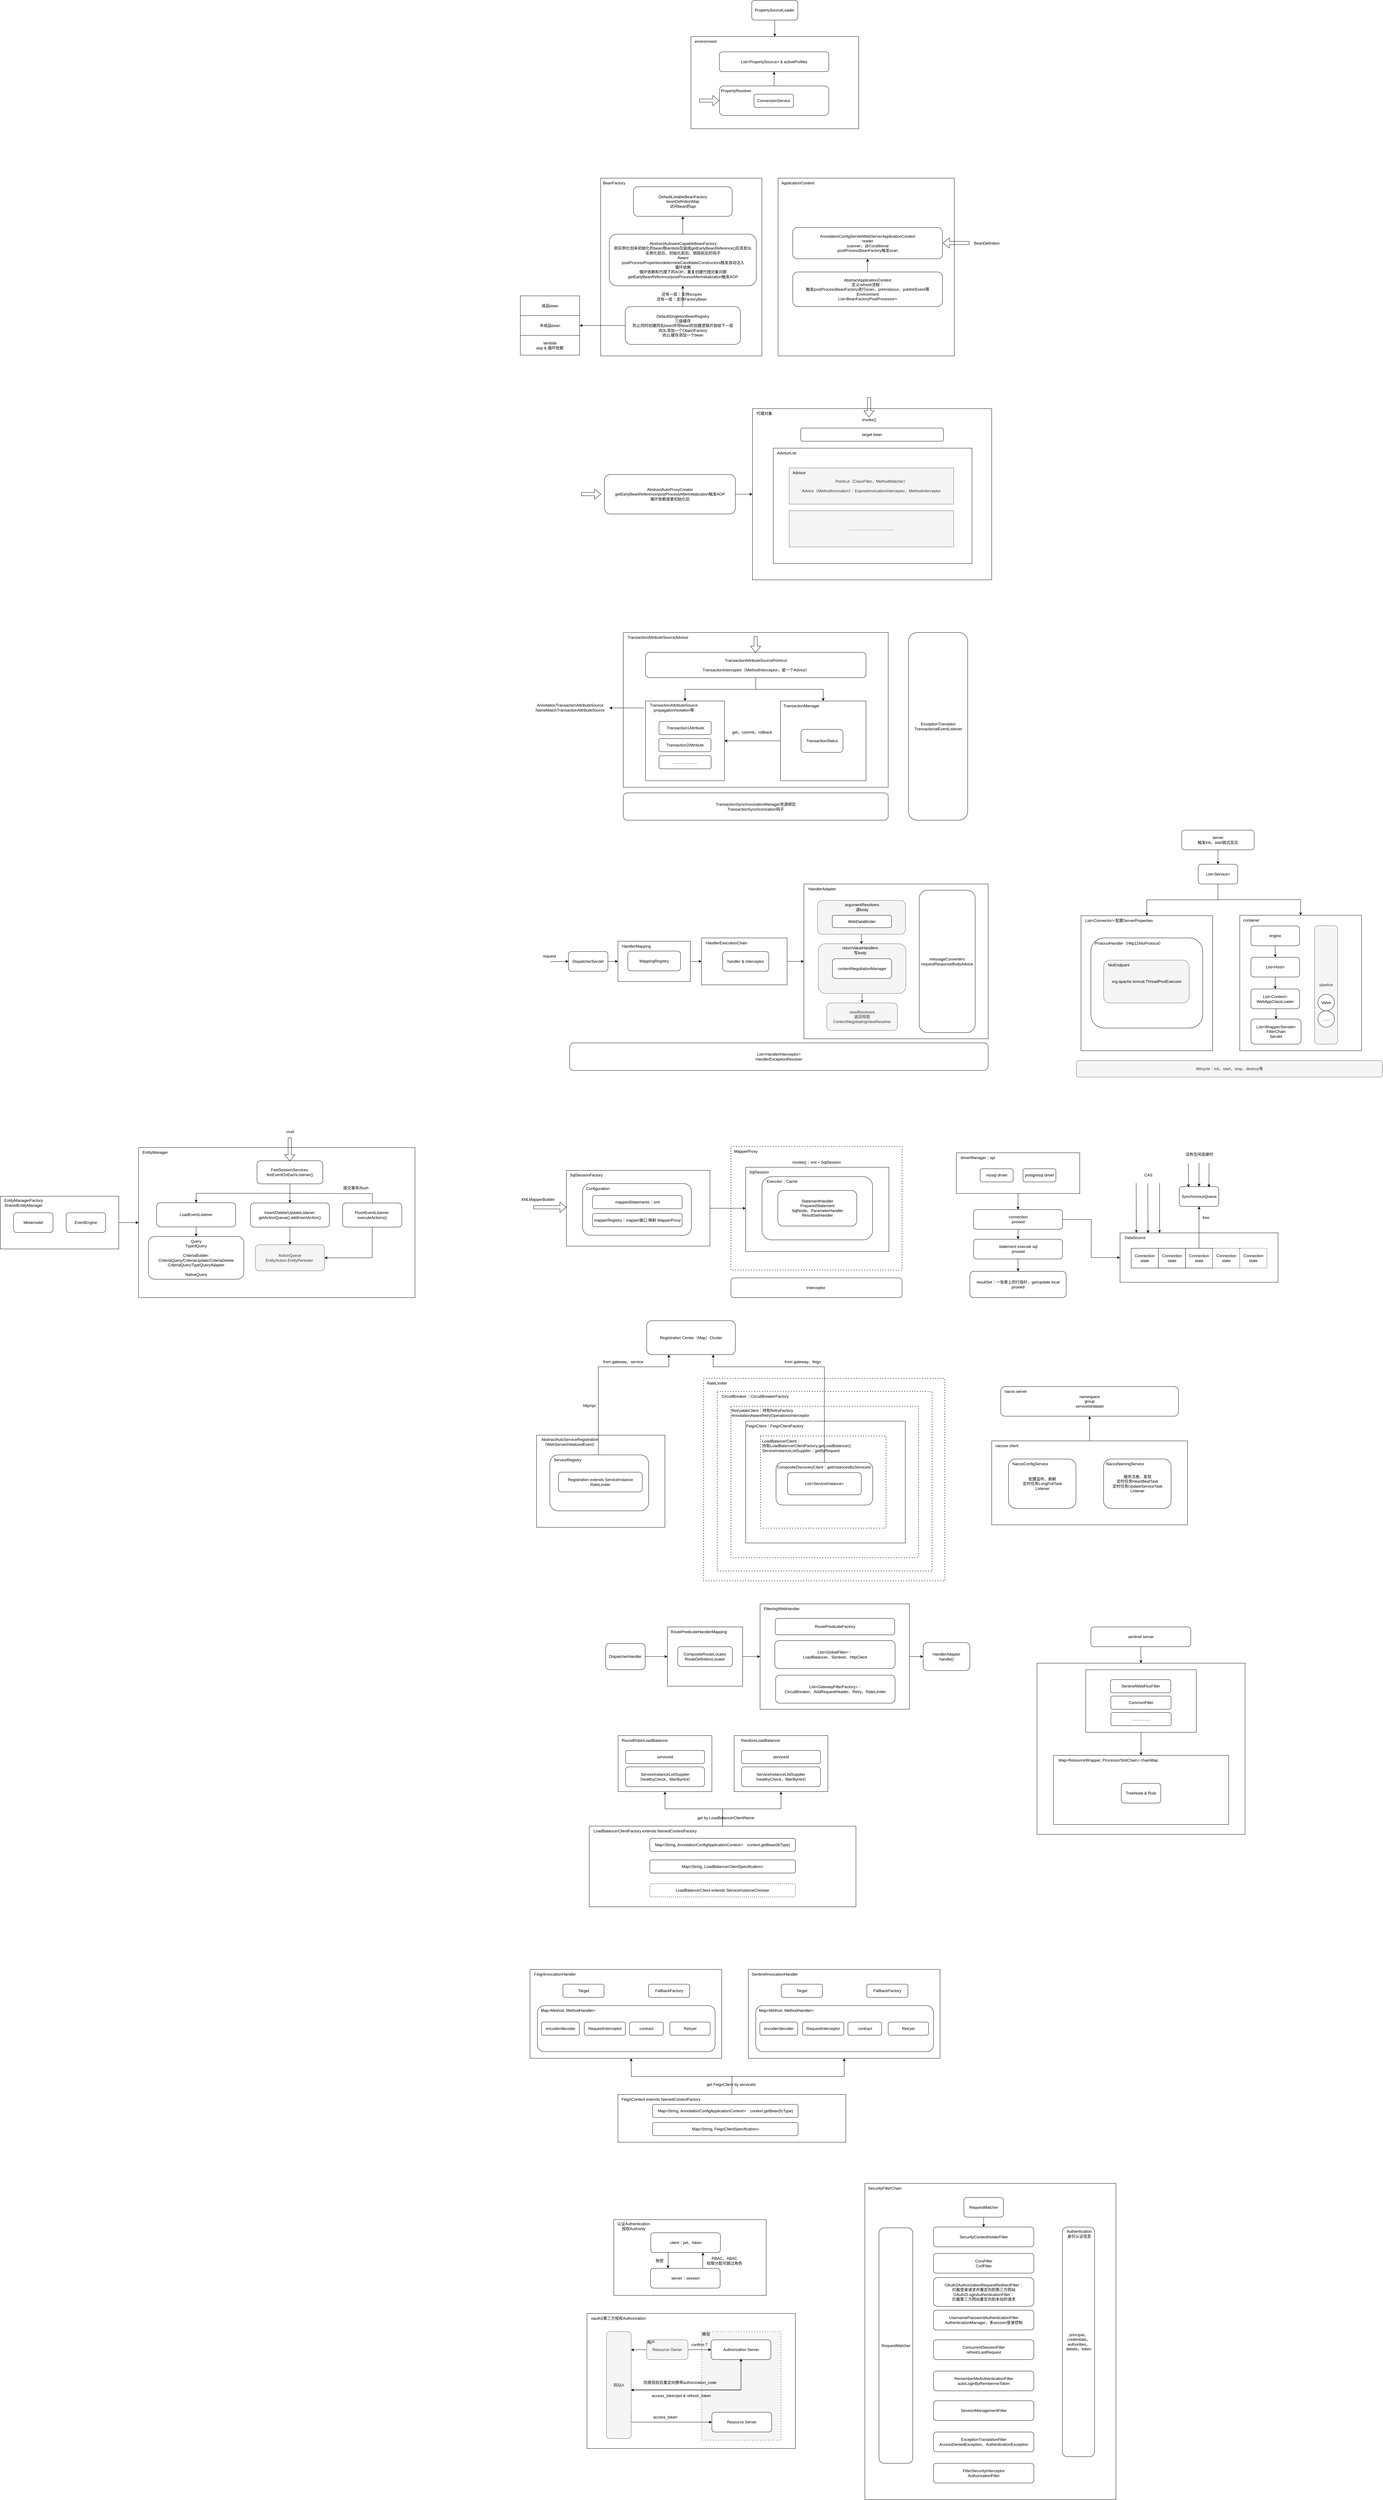 <mxfile version="22.0.5" type="github">
  <diagram id="XrqOb0yFJwFmkotN1X54" name="Page-1">
    <mxGraphModel dx="4248" dy="1831" grid="1" gridSize="10" guides="1" tooltips="1" connect="1" arrows="1" fold="1" page="1" pageScale="1" pageWidth="827" pageHeight="1169" math="0" shadow="0">
      <root>
        <mxCell id="0" />
        <mxCell id="1" parent="0" />
        <mxCell id="tzKpdzGzU6ckgr4uCCz3-2" value="" style="rounded=0;whiteSpace=wrap;html=1;endArrow=none;dashed=1;html=1;dashPattern=1 3;strokeWidth=2;rounded=0;" parent="1" vertex="1">
          <mxGeometry x="337" y="3495" width="733" height="615" as="geometry" />
        </mxCell>
        <mxCell id="SWVAi90Qxo_ujY7dEz8q-1" value="" style="rounded=0;whiteSpace=wrap;html=1;endArrow=none;dashed=1;html=1;dashPattern=1 3;strokeWidth=2;rounded=0;" parent="1" vertex="1">
          <mxGeometry x="378.5" y="3535" width="653" height="545" as="geometry" />
        </mxCell>
        <mxCell id="GXHC1qzvz30r8LCaRYrL-83" value="" style="rounded=0;whiteSpace=wrap;html=1;" parent="1" vertex="1">
          <mxGeometry x="-17.31" y="6335" width="633.25" height="410" as="geometry" />
        </mxCell>
        <mxCell id="GXHC1qzvz30r8LCaRYrL-96" value="" style="rounded=0;whiteSpace=wrap;html=1;endArrow=none;dashed=1;html=1;dashPattern=1 3;strokeWidth=2;rounded=0;fillColor=#f5f5f5;fontColor=#333333;strokeColor=#666666;" parent="1" vertex="1">
          <mxGeometry x="331.18" y="6390" width="241" height="330" as="geometry" />
        </mxCell>
        <mxCell id="GXHC1qzvz30r8LCaRYrL-79" value="" style="rounded=0;whiteSpace=wrap;html=1;" parent="1" vertex="1">
          <mxGeometry x="64.06" y="6050" width="463.25" height="230" as="geometry" />
        </mxCell>
        <mxCell id="GXHC1qzvz30r8LCaRYrL-62" value="" style="rounded=0;whiteSpace=wrap;html=1;" parent="1" vertex="1">
          <mxGeometry x="1350" y="4360" width="632.5" height="520" as="geometry" />
        </mxCell>
        <mxCell id="GXHC1qzvz30r8LCaRYrL-55" value="" style="rounded=0;whiteSpace=wrap;html=1;" parent="1" vertex="1">
          <mxGeometry x="1400" y="4640" width="532.5" height="210" as="geometry" />
        </mxCell>
        <mxCell id="GXHC1qzvz30r8LCaRYrL-58" style="edgeStyle=orthogonalEdgeStyle;rounded=0;orthogonalLoop=1;jettySize=auto;html=1;exitX=0.5;exitY=1;exitDx=0;exitDy=0;entryX=0.5;entryY=0;entryDx=0;entryDy=0;" parent="1" source="GXHC1qzvz30r8LCaRYrL-51" target="GXHC1qzvz30r8LCaRYrL-55" edge="1">
          <mxGeometry relative="1" as="geometry" />
        </mxCell>
        <mxCell id="GXHC1qzvz30r8LCaRYrL-51" value="" style="rounded=0;whiteSpace=wrap;html=1;" parent="1" vertex="1">
          <mxGeometry x="1498.25" y="4380" width="336" height="190" as="geometry" />
        </mxCell>
        <mxCell id="GXHC1qzvz30r8LCaRYrL-46" value="" style="rounded=0;whiteSpace=wrap;html=1;endArrow=none;dashed=1;html=1;dashPattern=1 3;strokeWidth=2;rounded=0;" parent="1" vertex="1">
          <mxGeometry x="420" y="3580" width="570" height="460" as="geometry" />
        </mxCell>
        <mxCell id="GXHC1qzvz30r8LCaRYrL-42" style="edgeStyle=orthogonalEdgeStyle;rounded=0;orthogonalLoop=1;jettySize=auto;html=1;exitX=0.5;exitY=0;exitDx=0;exitDy=0;entryX=0.5;entryY=1;entryDx=0;entryDy=0;" parent="1" source="GXHC1qzvz30r8LCaRYrL-39" target="GXHC1qzvz30r8LCaRYrL-32" edge="1">
          <mxGeometry relative="1" as="geometry" />
        </mxCell>
        <mxCell id="GXHC1qzvz30r8LCaRYrL-39" value="" style="rounded=0;whiteSpace=wrap;html=1;" parent="1" vertex="1">
          <mxGeometry x="1212.5" y="3685" width="595" height="255" as="geometry" />
        </mxCell>
        <mxCell id="GXHC1qzvz30r8LCaRYrL-25" value="" style="rounded=0;whiteSpace=wrap;html=1;" parent="1" vertex="1">
          <mxGeometry x="465" y="3625" width="485" height="370" as="geometry" />
        </mxCell>
        <mxCell id="GXHC1qzvz30r8LCaRYrL-23" value="" style="rounded=0;whiteSpace=wrap;html=1;endArrow=none;dashed=1;html=1;dashPattern=1 3;strokeWidth=2;rounded=0;" parent="1" vertex="1">
          <mxGeometry x="510" y="3670" width="381.25" height="280" as="geometry" />
        </mxCell>
        <mxCell id="OETXXq7D0TBz0dgVjHIm-67" value="" style="rounded=0;whiteSpace=wrap;html=1;" parent="1" vertex="1">
          <mxGeometry x="1483.75" y="2090" width="400" height="410" as="geometry" />
        </mxCell>
        <mxCell id="OETXXq7D0TBz0dgVjHIm-57" value="" style="rounded=0;whiteSpace=wrap;html=1;" parent="1" vertex="1">
          <mxGeometry x="1966.25" y="2088.75" width="370" height="411.25" as="geometry" />
        </mxCell>
        <mxCell id="OETXXq7D0TBz0dgVjHIm-22" value="" style="rounded=0;whiteSpace=wrap;html=1;" parent="1" vertex="1">
          <mxGeometry x="1602.5" y="3053.28" width="480" height="150" as="geometry" />
        </mxCell>
        <mxCell id="OETXXq7D0TBz0dgVjHIm-28" style="edgeStyle=orthogonalEdgeStyle;rounded=0;orthogonalLoop=1;jettySize=auto;html=1;exitX=0.5;exitY=1;exitDx=0;exitDy=0;entryX=0.5;entryY=0;entryDx=0;entryDy=0;" parent="1" source="OETXXq7D0TBz0dgVjHIm-10" target="OETXXq7D0TBz0dgVjHIm-2" edge="1">
          <mxGeometry relative="1" as="geometry" />
        </mxCell>
        <mxCell id="OETXXq7D0TBz0dgVjHIm-10" value="" style="rounded=0;whiteSpace=wrap;html=1;" parent="1" vertex="1">
          <mxGeometry x="1105" y="2810" width="375" height="123.5" as="geometry" />
        </mxCell>
        <mxCell id="B2GjhQGrCiO4aPkmDRtn-31" value="" style="rounded=0;whiteSpace=wrap;html=1;endArrow=none;dashed=1;html=1;dashPattern=1 3;strokeWidth=2;rounded=0;" parent="1" vertex="1">
          <mxGeometry x="420" y="2790.81" width="520" height="375.34" as="geometry" />
        </mxCell>
        <mxCell id="fSXdJqcKQk1bGgUf9QQ9-15" value="" style="rounded=0;whiteSpace=wrap;html=1;" parent="1" vertex="1">
          <mxGeometry x="465" y="2854" width="435" height="256" as="geometry" />
        </mxCell>
        <mxCell id="fSXdJqcKQk1bGgUf9QQ9-16" value="" style="rounded=1;whiteSpace=wrap;html=1;" parent="1" vertex="1">
          <mxGeometry x="514.5" y="2882.47" width="336" height="192.02" as="geometry" />
        </mxCell>
        <mxCell id="fSXdJqcKQk1bGgUf9QQ9-13" style="edgeStyle=orthogonalEdgeStyle;rounded=0;orthogonalLoop=1;jettySize=auto;html=1;exitX=1;exitY=0.5;exitDx=0;exitDy=0;entryX=0;entryY=0.5;entryDx=0;entryDy=0;" parent="1" source="B2GjhQGrCiO4aPkmDRtn-15" edge="1">
          <mxGeometry relative="1" as="geometry">
            <mxPoint x="465" y="2978.48" as="targetPoint" />
          </mxGeometry>
        </mxCell>
        <mxCell id="B2GjhQGrCiO4aPkmDRtn-15" value="" style="rounded=0;whiteSpace=wrap;html=1;" parent="1" vertex="1">
          <mxGeometry x="-80" y="2863.48" width="436.25" height="230" as="geometry" />
        </mxCell>
        <mxCell id="fSXdJqcKQk1bGgUf9QQ9-9" value="" style="rounded=1;whiteSpace=wrap;html=1;" parent="1" vertex="1">
          <mxGeometry x="-30.5" y="2903.5" width="330.25" height="157" as="geometry" />
        </mxCell>
        <mxCell id="B2GjhQGrCiO4aPkmDRtn-16" value="SqlSessionFactory" style="text;html=1;align=center;verticalAlign=middle;resizable=0;points=[];autosize=1;strokeColor=none;fillColor=none;" parent="1" vertex="1">
          <mxGeometry x="-80" y="2863.48" width="120" height="30" as="geometry" />
        </mxCell>
        <mxCell id="ZrPeXIypVP3lfMweiKmu-2" value="" style="rounded=0;whiteSpace=wrap;html=1;" parent="1" vertex="1">
          <mxGeometry x="563.32" y="-150" width="535.5" height="540" as="geometry" />
        </mxCell>
        <mxCell id="s7qtdpBINrmC5wwDZ8EZ-2" style="edgeStyle=orthogonalEdgeStyle;rounded=0;orthogonalLoop=1;jettySize=auto;html=1;exitX=0.5;exitY=0;exitDx=0;exitDy=0;entryX=0.5;entryY=1;entryDx=0;entryDy=0;" parent="1" source="KRev_iM4Jv4Y9EaLXWhe-46" target="KRev_iM4Jv4Y9EaLXWhe-34" edge="1">
          <mxGeometry relative="1" as="geometry" />
        </mxCell>
        <mxCell id="s7qtdpBINrmC5wwDZ8EZ-3" style="edgeStyle=orthogonalEdgeStyle;rounded=0;orthogonalLoop=1;jettySize=auto;html=1;exitX=0.5;exitY=0;exitDx=0;exitDy=0;entryX=0.5;entryY=1;entryDx=0;entryDy=0;" parent="1" source="KRev_iM4Jv4Y9EaLXWhe-46" target="KRev_iM4Jv4Y9EaLXWhe-49" edge="1">
          <mxGeometry relative="1" as="geometry" />
        </mxCell>
        <mxCell id="KRev_iM4Jv4Y9EaLXWhe-46" value="" style="rounded=0;whiteSpace=wrap;html=1;" parent="1" vertex="1">
          <mxGeometry x="-10.56" y="4855" width="810.5" height="245" as="geometry" />
        </mxCell>
        <mxCell id="HCkOC1CJI_hwc8_c8_Th-39" value="" style="rounded=0;whiteSpace=wrap;html=1;" parent="1" vertex="1">
          <mxGeometry x="641.75" y="1993.75" width="560" height="470" as="geometry" />
        </mxCell>
        <mxCell id="HCkOC1CJI_hwc8_c8_Th-40" style="edgeStyle=orthogonalEdgeStyle;rounded=0;orthogonalLoop=1;jettySize=auto;html=1;exitX=1;exitY=0.5;exitDx=0;exitDy=0;" parent="1" source="HCkOC1CJI_hwc8_c8_Th-30" target="HCkOC1CJI_hwc8_c8_Th-23" edge="1">
          <mxGeometry relative="1" as="geometry" />
        </mxCell>
        <mxCell id="HCkOC1CJI_hwc8_c8_Th-30" value="" style="rounded=0;whiteSpace=wrap;html=1;" parent="1" vertex="1">
          <mxGeometry x="76.75" y="2167.5" width="220" height="122.5" as="geometry" />
        </mxCell>
        <mxCell id="HCkOC1CJI_hwc8_c8_Th-41" style="edgeStyle=orthogonalEdgeStyle;rounded=0;orthogonalLoop=1;jettySize=auto;html=1;exitX=1;exitY=0.5;exitDx=0;exitDy=0;entryX=0;entryY=0.5;entryDx=0;entryDy=0;" parent="1" source="HCkOC1CJI_hwc8_c8_Th-23" target="HCkOC1CJI_hwc8_c8_Th-39" edge="1">
          <mxGeometry relative="1" as="geometry" />
        </mxCell>
        <mxCell id="HCkOC1CJI_hwc8_c8_Th-23" value="" style="rounded=0;whiteSpace=wrap;html=1;" parent="1" vertex="1">
          <mxGeometry x="330.75" y="2157.5" width="260" height="142.5" as="geometry" />
        </mxCell>
        <mxCell id="HCkOC1CJI_hwc8_c8_Th-16" value="" style="rounded=0;whiteSpace=wrap;html=1;" parent="1" vertex="1">
          <mxGeometry x="93" y="1230" width="805" height="470" as="geometry" />
        </mxCell>
        <mxCell id="HCkOC1CJI_hwc8_c8_Th-10" style="edgeStyle=orthogonalEdgeStyle;rounded=0;orthogonalLoop=1;jettySize=auto;html=1;exitX=0;exitY=0.5;exitDx=0;exitDy=0;entryX=1;entryY=0.5;entryDx=0;entryDy=0;" parent="1" source="HCkOC1CJI_hwc8_c8_Th-8" target="HCkOC1CJI_hwc8_c8_Th-4" edge="1">
          <mxGeometry relative="1" as="geometry" />
        </mxCell>
        <mxCell id="HCkOC1CJI_hwc8_c8_Th-8" value="" style="rounded=0;whiteSpace=wrap;html=1;" parent="1" vertex="1">
          <mxGeometry x="570.5" y="1438" width="260" height="242" as="geometry" />
        </mxCell>
        <mxCell id="HCkOC1CJI_hwc8_c8_Th-4" value="" style="rounded=0;whiteSpace=wrap;html=1;" parent="1" vertex="1">
          <mxGeometry x="160.5" y="1438" width="240" height="242" as="geometry" />
        </mxCell>
        <mxCell id="aqGw6CmQRWcVKoaSbXMj-14" value="" style="rounded=0;whiteSpace=wrap;html=1;" parent="1" vertex="1">
          <mxGeometry x="485.5" y="550" width="727" height="520" as="geometry" />
        </mxCell>
        <mxCell id="aqGw6CmQRWcVKoaSbXMj-13" value="" style="rounded=0;whiteSpace=wrap;html=1;" parent="1" vertex="1">
          <mxGeometry x="548.75" y="670" width="603.75" height="350" as="geometry" />
        </mxCell>
        <mxCell id="aqGw6CmQRWcVKoaSbXMj-5" value="" style="rounded=0;whiteSpace=wrap;html=1;" parent="1" vertex="1">
          <mxGeometry x="24.18" y="-150" width="490" height="540" as="geometry" />
        </mxCell>
        <mxCell id="V2kQxAzgLIzO_4P0HWAn-2" style="edgeStyle=orthogonalEdgeStyle;rounded=0;orthogonalLoop=1;jettySize=auto;html=1;exitX=0.5;exitY=0;exitDx=0;exitDy=0;entryX=0.5;entryY=1;entryDx=0;entryDy=0;" parent="1" source="aqGw6CmQRWcVKoaSbXMj-1" target="aqGw6CmQRWcVKoaSbXMj-2" edge="1">
          <mxGeometry relative="1" as="geometry" />
        </mxCell>
        <mxCell id="21ADhYOM5bDmx4pO5tFE-12" style="edgeStyle=orthogonalEdgeStyle;rounded=0;orthogonalLoop=1;jettySize=auto;html=1;exitX=0;exitY=0.5;exitDx=0;exitDy=0;entryX=1;entryY=0.5;entryDx=0;entryDy=0;" parent="1" source="aqGw6CmQRWcVKoaSbXMj-1" target="21ADhYOM5bDmx4pO5tFE-9" edge="1">
          <mxGeometry relative="1" as="geometry" />
        </mxCell>
        <mxCell id="aqGw6CmQRWcVKoaSbXMj-1" value="DefaultSingletonBeanRegistry&lt;br&gt;三级缓存&lt;br style=&quot;border-color: var(--border-color);&quot;&gt;防止同时创建同名bean并将bean的创建逻辑开放给下一层&lt;br style=&quot;border-color: var(--border-color);&quot;&gt;向3L添加一个ObjectFactory&lt;br&gt;向1L缓存添加一个bean&lt;span style=&quot;background-color: initial;&quot;&gt;&lt;br&gt;&lt;/span&gt;" style="rounded=1;whiteSpace=wrap;html=1;" parent="1" vertex="1">
          <mxGeometry x="98.82" y="240" width="350" height="115" as="geometry" />
        </mxCell>
        <mxCell id="T5hCsq0dW14gql95HTT5-2" style="edgeStyle=orthogonalEdgeStyle;rounded=0;orthogonalLoop=1;jettySize=auto;html=1;exitX=0.5;exitY=0;exitDx=0;exitDy=0;entryX=0.5;entryY=1;entryDx=0;entryDy=0;" parent="1" source="aqGw6CmQRWcVKoaSbXMj-2" target="aqGw6CmQRWcVKoaSbXMj-3" edge="1">
          <mxGeometry relative="1" as="geometry" />
        </mxCell>
        <mxCell id="aqGw6CmQRWcVKoaSbXMj-2" value="AbstractAutowireCapableBeanFactory&lt;br&gt;刚实例化但未初始化的bean用lambda包装成getEarlyBeanReference()后丢到3L&lt;br&gt;实例化前后、初始化前后、销毁前后的钩子&lt;br&gt;Aware&lt;br&gt;postProcessProperties/determineCandidateConstructors触发自动注入&lt;br&gt;循环依赖&lt;br&gt;循环依赖和代理下的AOP，重复创建代理对象问题&lt;br&gt;getEarlyBeanReference/postProcessAfterInitialization触发AOP" style="rounded=1;whiteSpace=wrap;html=1;" parent="1" vertex="1">
          <mxGeometry x="50.55" y="20" width="446.55" height="157" as="geometry" />
        </mxCell>
        <mxCell id="aqGw6CmQRWcVKoaSbXMj-3" value="DefaultListableBeanFactory&lt;br&gt;beanDefinitionMap&lt;br&gt;访问bean的api" style="rounded=1;whiteSpace=wrap;html=1;" parent="1" vertex="1">
          <mxGeometry x="123.82" y="-124" width="300" height="90" as="geometry" />
        </mxCell>
        <mxCell id="T5hCsq0dW14gql95HTT5-3" style="edgeStyle=orthogonalEdgeStyle;rounded=0;orthogonalLoop=1;jettySize=auto;html=1;exitX=0.5;exitY=0;exitDx=0;exitDy=0;entryX=0.5;entryY=1;entryDx=0;entryDy=0;" parent="1" source="aqGw6CmQRWcVKoaSbXMj-6" target="aqGw6CmQRWcVKoaSbXMj-7" edge="1">
          <mxGeometry relative="1" as="geometry" />
        </mxCell>
        <mxCell id="aqGw6CmQRWcVKoaSbXMj-6" value="AbstractApplicationContext&lt;br&gt;定义refresh流程：&lt;br&gt;触发postProcessBeanFactory进行scan，preInstance、publishEvent等&lt;br&gt;Environment&lt;br&gt;List&amp;lt;BeanFactoryPostProcessor&amp;gt;" style="rounded=1;whiteSpace=wrap;html=1;" parent="1" vertex="1">
          <mxGeometry x="607.82" y="135" width="455" height="105" as="geometry" />
        </mxCell>
        <mxCell id="aqGw6CmQRWcVKoaSbXMj-7" value="AnnotationConfigServletWebServerApplicationContext&lt;br&gt;reader&lt;br&gt;scanner，@Conditional&lt;br&gt;postProcessBeanFactory触发scan" style="rounded=1;whiteSpace=wrap;html=1;" parent="1" vertex="1">
          <mxGeometry x="607.82" width="455" height="95" as="geometry" />
        </mxCell>
        <mxCell id="aqGw6CmQRWcVKoaSbXMj-9" value="Pointcut（ClassFilter，MethodMatcher）&lt;br&gt;&lt;br&gt;Advice（MethodInvocation）：ExposeInvocationInterceptor，MethodInterceptor" style="rounded=0;whiteSpace=wrap;html=1;fillColor=#f5f5f5;fontColor=#333333;strokeColor=#666666;" parent="1" vertex="1">
          <mxGeometry x="597" y="730" width="500" height="110" as="geometry" />
        </mxCell>
        <mxCell id="aqGw6CmQRWcVKoaSbXMj-12" value="AdvisorList" style="text;html=1;align=center;verticalAlign=middle;resizable=0;points=[];autosize=1;strokeColor=none;fillColor=none;" parent="1" vertex="1">
          <mxGeometry x="548.75" y="670" width="80" height="30" as="geometry" />
        </mxCell>
        <mxCell id="aqGw6CmQRWcVKoaSbXMj-15" value="代理对象" style="text;html=1;align=center;verticalAlign=middle;resizable=0;points=[];autosize=1;strokeColor=none;fillColor=none;" parent="1" vertex="1">
          <mxGeometry x="485.5" y="550" width="70" height="30" as="geometry" />
        </mxCell>
        <mxCell id="HCkOC1CJI_hwc8_c8_Th-1" value="Transaction1Attribute" style="rounded=1;whiteSpace=wrap;html=1;" parent="1" vertex="1">
          <mxGeometry x="201.5" y="1500" width="158.5" height="40" as="geometry" />
        </mxCell>
        <mxCell id="HCkOC1CJI_hwc8_c8_Th-5" value="TransactionAttributeSource&lt;br&gt;propagation/isolation等" style="text;html=1;align=center;verticalAlign=middle;resizable=0;points=[];autosize=1;strokeColor=none;fillColor=none;" parent="1" vertex="1">
          <mxGeometry x="161.18" y="1438" width="170" height="40" as="geometry" />
        </mxCell>
        <mxCell id="HCkOC1CJI_hwc8_c8_Th-7" value="TransactionStatus" style="rounded=1;whiteSpace=wrap;html=1;" parent="1" vertex="1">
          <mxGeometry x="633" y="1524" width="127.5" height="70" as="geometry" />
        </mxCell>
        <mxCell id="HCkOC1CJI_hwc8_c8_Th-9" value="TransactionManager" style="text;html=1;align=center;verticalAlign=middle;resizable=0;points=[];autosize=1;strokeColor=none;fillColor=none;" parent="1" vertex="1">
          <mxGeometry x="569.25" y="1438" width="130" height="30" as="geometry" />
        </mxCell>
        <mxCell id="HCkOC1CJI_hwc8_c8_Th-11" value="get，commit，rollback" style="text;html=1;align=center;verticalAlign=middle;resizable=0;points=[];autosize=1;strokeColor=none;fillColor=none;" parent="1" vertex="1">
          <mxGeometry x="413.5" y="1518" width="140" height="30" as="geometry" />
        </mxCell>
        <mxCell id="HCkOC1CJI_hwc8_c8_Th-14" value="TransactionSynchronizationManager资源绑定&lt;br&gt;TransactionSynchronization钩子" style="rounded=1;whiteSpace=wrap;html=1;" parent="1" vertex="1">
          <mxGeometry x="93" y="1717" width="805" height="83" as="geometry" />
        </mxCell>
        <mxCell id="HCkOC1CJI_hwc8_c8_Th-17" value="TransactionAttributeSourceAdvisor" style="text;html=1;align=center;verticalAlign=middle;resizable=0;points=[];autosize=1;strokeColor=none;fillColor=none;" parent="1" vertex="1">
          <mxGeometry x="93" y="1230" width="210" height="30" as="geometry" />
        </mxCell>
        <mxCell id="HCkOC1CJI_hwc8_c8_Th-21" value="handler &amp;amp; interceptor" style="rounded=1;whiteSpace=wrap;html=1;" parent="1" vertex="1">
          <mxGeometry x="395" y="2198.75" width="140" height="60" as="geometry" />
        </mxCell>
        <mxCell id="HCkOC1CJI_hwc8_c8_Th-24" value="HandlerExecutionChain" style="text;html=1;align=center;verticalAlign=middle;resizable=0;points=[];autosize=1;strokeColor=none;fillColor=none;" parent="1" vertex="1">
          <mxGeometry x="330.75" y="2157.5" width="150" height="30" as="geometry" />
        </mxCell>
        <mxCell id="HCkOC1CJI_hwc8_c8_Th-27" value="HandlerMapping" style="text;html=1;align=center;verticalAlign=middle;resizable=0;points=[];autosize=1;strokeColor=none;fillColor=none;" parent="1" vertex="1">
          <mxGeometry x="76.75" y="2167.5" width="110" height="30" as="geometry" />
        </mxCell>
        <mxCell id="HCkOC1CJI_hwc8_c8_Th-29" value="MappingRegistry" style="rounded=1;whiteSpace=wrap;html=1;" parent="1" vertex="1">
          <mxGeometry x="106.75" y="2197.5" width="160" height="60" as="geometry" />
        </mxCell>
        <mxCell id="fSXdJqcKQk1bGgUf9QQ9-4" style="edgeStyle=orthogonalEdgeStyle;rounded=0;orthogonalLoop=1;jettySize=auto;html=1;exitX=0.5;exitY=1;exitDx=0;exitDy=0;entryX=0.538;entryY=0.031;entryDx=0;entryDy=0;entryPerimeter=0;" parent="1" source="HCkOC1CJI_hwc8_c8_Th-31" target="ZrPeXIypVP3lfMweiKmu-23" edge="1">
          <mxGeometry relative="1" as="geometry" />
        </mxCell>
        <mxCell id="HCkOC1CJI_hwc8_c8_Th-31" value="" style="rounded=1;whiteSpace=wrap;html=1;fillColor=#f5f5f5;fontColor=#333333;strokeColor=#666666;" parent="1" vertex="1">
          <mxGeometry x="683" y="2043.75" width="267.5" height="102.5" as="geometry" />
        </mxCell>
        <mxCell id="HCkOC1CJI_hwc8_c8_Th-32" value="HandlerAdapter" style="text;html=1;align=center;verticalAlign=middle;resizable=0;points=[];autosize=1;strokeColor=none;fillColor=none;" parent="1" vertex="1">
          <mxGeometry x="641.75" y="1993.75" width="110" height="30" as="geometry" />
        </mxCell>
        <mxCell id="fSXdJqcKQk1bGgUf9QQ9-5" style="edgeStyle=orthogonalEdgeStyle;rounded=0;orthogonalLoop=1;jettySize=auto;html=1;exitX=0.5;exitY=1;exitDx=0;exitDy=0;entryX=0.5;entryY=0;entryDx=0;entryDy=0;" parent="1" source="HCkOC1CJI_hwc8_c8_Th-33" target="HCkOC1CJI_hwc8_c8_Th-34" edge="1">
          <mxGeometry relative="1" as="geometry" />
        </mxCell>
        <mxCell id="HCkOC1CJI_hwc8_c8_Th-33" value="" style="rounded=1;whiteSpace=wrap;html=1;fillColor=#f5f5f5;fontColor=#333333;strokeColor=#666666;" parent="1" vertex="1">
          <mxGeometry x="685.5" y="2175" width="266.25" height="151.25" as="geometry" />
        </mxCell>
        <mxCell id="HCkOC1CJI_hwc8_c8_Th-34" value="viewResolvers&lt;br&gt;返回视图&lt;br&gt;ContentNegotiatingViewResolver" style="rounded=1;whiteSpace=wrap;html=1;fillColor=#f5f5f5;fontColor=#333333;strokeColor=#666666;" parent="1" vertex="1">
          <mxGeometry x="711.37" y="2355" width="214.5" height="83.75" as="geometry" />
        </mxCell>
        <mxCell id="HCkOC1CJI_hwc8_c8_Th-35" value="contentNegotiationManager" style="rounded=1;whiteSpace=wrap;html=1;" parent="1" vertex="1">
          <mxGeometry x="728.62" y="2220.63" width="180" height="60" as="geometry" />
        </mxCell>
        <mxCell id="HCkOC1CJI_hwc8_c8_Th-36" value="messageConverters&lt;br&gt;requestResponseBodyAdvice" style="rounded=1;whiteSpace=wrap;html=1;" parent="1" vertex="1">
          <mxGeometry x="992.25" y="2012.5" width="170" height="432.5" as="geometry" />
        </mxCell>
        <mxCell id="HCkOC1CJI_hwc8_c8_Th-43" value="List&amp;lt;HandlerInterceptor&amp;gt;&lt;br&gt;HandlerExceptionResolver" style="rounded=1;whiteSpace=wrap;html=1;" parent="1" vertex="1">
          <mxGeometry x="-70" y="2476.25" width="1271.75" height="83.75" as="geometry" />
        </mxCell>
        <mxCell id="B2GjhQGrCiO4aPkmDRtn-7" value="Configuration" style="text;html=1;align=center;verticalAlign=middle;resizable=0;points=[];autosize=1;strokeColor=none;fillColor=none;" parent="1" vertex="1">
          <mxGeometry x="-30.5" y="2903.5" width="90" height="30" as="geometry" />
        </mxCell>
        <mxCell id="B2GjhQGrCiO4aPkmDRtn-9" value="mapperRegistry：mapper接口 映射 MapperProxy" style="rounded=1;whiteSpace=wrap;html=1;" parent="1" vertex="1">
          <mxGeometry x="-0.5" y="2994.54" width="272.25" height="40" as="geometry" />
        </mxCell>
        <mxCell id="B2GjhQGrCiO4aPkmDRtn-11" value="mappedStatements：xml" style="rounded=1;whiteSpace=wrap;html=1;" parent="1" vertex="1">
          <mxGeometry x="-0.5" y="2940.06" width="272.25" height="40" as="geometry" />
        </mxCell>
        <mxCell id="B2GjhQGrCiO4aPkmDRtn-13" value="SqlSession" style="text;html=1;align=center;verticalAlign=middle;resizable=0;points=[];autosize=1;strokeColor=none;fillColor=none;" parent="1" vertex="1">
          <mxGeometry x="465" y="2854.37" width="80" height="30" as="geometry" />
        </mxCell>
        <mxCell id="B2GjhQGrCiO4aPkmDRtn-26" value="XMLMapperBuilder" style="text;html=1;align=center;verticalAlign=middle;resizable=0;points=[];autosize=1;strokeColor=none;fillColor=none;" parent="1" vertex="1">
          <mxGeometry x="-231.75" y="2936.54" width="130" height="30" as="geometry" />
        </mxCell>
        <mxCell id="B2GjhQGrCiO4aPkmDRtn-32" value="MapperProxy" style="text;html=1;align=center;verticalAlign=middle;resizable=0;points=[];autosize=1;strokeColor=none;fillColor=none;" parent="1" vertex="1">
          <mxGeometry x="420" y="2790.81" width="90" height="30" as="geometry" />
        </mxCell>
        <mxCell id="B2GjhQGrCiO4aPkmDRtn-36" value="Executor：Cache" style="text;html=1;align=center;verticalAlign=middle;resizable=0;points=[];autosize=1;strokeColor=none;fillColor=none;" parent="1" vertex="1">
          <mxGeometry x="514.5" y="2882.47" width="120" height="30" as="geometry" />
        </mxCell>
        <mxCell id="B7qnPKo44LP5Hfq4x25o-1" value="Interceptor&amp;nbsp;" style="rounded=1;whiteSpace=wrap;html=1;" parent="1" vertex="1">
          <mxGeometry x="420" y="3190" width="520" height="60" as="geometry" />
        </mxCell>
        <mxCell id="ovPs951zUUgyFUGP9RZu-32" style="edgeStyle=orthogonalEdgeStyle;rounded=0;orthogonalLoop=1;jettySize=auto;html=1;exitX=0.5;exitY=0;exitDx=0;exitDy=0;entryX=0.5;entryY=1;entryDx=0;entryDy=0;" parent="1" source="KRev_iM4Jv4Y9EaLXWhe-2" edge="1">
          <mxGeometry relative="1" as="geometry">
            <mxPoint x="116.75" y="5560" as="targetPoint" />
          </mxGeometry>
        </mxCell>
        <mxCell id="ovPs951zUUgyFUGP9RZu-33" style="edgeStyle=orthogonalEdgeStyle;rounded=0;orthogonalLoop=1;jettySize=auto;html=1;exitX=0.5;exitY=0;exitDx=0;exitDy=0;entryX=0.5;entryY=1;entryDx=0;entryDy=0;" parent="1" source="KRev_iM4Jv4Y9EaLXWhe-2" target="ovPs951zUUgyFUGP9RZu-22" edge="1">
          <mxGeometry relative="1" as="geometry" />
        </mxCell>
        <mxCell id="KRev_iM4Jv4Y9EaLXWhe-2" value="" style="rounded=0;whiteSpace=wrap;html=1;" parent="1" vertex="1">
          <mxGeometry x="76.75" y="5670" width="692.5" height="145" as="geometry" />
        </mxCell>
        <mxCell id="KRev_iM4Jv4Y9EaLXWhe-3" value="FeignContext&amp;nbsp;extends NamedContextFactory" style="text;html=1;align=center;verticalAlign=middle;resizable=0;points=[];autosize=1;strokeColor=none;fillColor=none;" parent="1" vertex="1">
          <mxGeometry x="76.75" y="5670" width="260" height="30" as="geometry" />
        </mxCell>
        <mxCell id="KRev_iM4Jv4Y9EaLXWhe-4" value="Map&amp;lt;String, AnnotationConfigApplicationContext&amp;gt;&amp;nbsp; &amp;nbsp;&amp;nbsp;context.getBean(fcType)" style="rounded=1;whiteSpace=wrap;html=1;" parent="1" vertex="1">
          <mxGeometry x="181.75" y="5700" width="442.5" height="40" as="geometry" />
        </mxCell>
        <mxCell id="KRev_iM4Jv4Y9EaLXWhe-5" value="Map&amp;lt;String, FeignClientSpecification&amp;gt;" style="rounded=1;whiteSpace=wrap;html=1;" parent="1" vertex="1">
          <mxGeometry x="181.75" y="5755" width="442.5" height="40" as="geometry" />
        </mxCell>
        <mxCell id="KRev_iM4Jv4Y9EaLXWhe-32" value="Map&amp;lt;String, AnnotationConfigApplicationContext&amp;gt;&amp;nbsp; &amp;nbsp;&amp;nbsp;context.getBean(lbType)" style="rounded=1;whiteSpace=wrap;html=1;" parent="1" vertex="1">
          <mxGeometry x="173.44" y="4892" width="442.5" height="40" as="geometry" />
        </mxCell>
        <mxCell id="KRev_iM4Jv4Y9EaLXWhe-33" value="Map&amp;lt;String, LoadBalancerClientSpecification&amp;gt;" style="rounded=1;whiteSpace=wrap;html=1;" parent="1" vertex="1">
          <mxGeometry x="173.44" y="4957.5" width="442.5" height="40" as="geometry" />
        </mxCell>
        <mxCell id="KRev_iM4Jv4Y9EaLXWhe-34" value="" style="rounded=0;whiteSpace=wrap;html=1;" parent="1" vertex="1">
          <mxGeometry x="77.19" y="4580" width="285" height="170" as="geometry" />
        </mxCell>
        <mxCell id="KRev_iM4Jv4Y9EaLXWhe-35" value="RoundRobinLoadBalancer" style="text;html=1;align=center;verticalAlign=middle;resizable=0;points=[];autosize=1;strokeColor=none;fillColor=none;" parent="1" vertex="1">
          <mxGeometry x="78.44" y="4580" width="160" height="30" as="geometry" />
        </mxCell>
        <mxCell id="KRev_iM4Jv4Y9EaLXWhe-36" value="serviceId" style="rounded=1;whiteSpace=wrap;html=1;" parent="1" vertex="1">
          <mxGeometry x="99.69" y="4625" width="240" height="40" as="geometry" />
        </mxCell>
        <mxCell id="KRev_iM4Jv4Y9EaLXWhe-37" value="ServiceInstanceListSupplier（healthyCheck，filterByHint）" style="rounded=1;whiteSpace=wrap;html=1;" parent="1" vertex="1">
          <mxGeometry x="99.69" y="4675" width="240" height="60" as="geometry" />
        </mxCell>
        <mxCell id="KRev_iM4Jv4Y9EaLXWhe-49" value="" style="rounded=0;whiteSpace=wrap;html=1;" parent="1" vertex="1">
          <mxGeometry x="429.69" y="4580" width="285" height="170" as="geometry" />
        </mxCell>
        <mxCell id="KRev_iM4Jv4Y9EaLXWhe-51" value="serviceId" style="rounded=1;whiteSpace=wrap;html=1;" parent="1" vertex="1">
          <mxGeometry x="452.19" y="4625" width="240" height="40" as="geometry" />
        </mxCell>
        <mxCell id="KRev_iM4Jv4Y9EaLXWhe-52" value="ServiceInstanceListSupplier（healthyCheck，filterByHint）" style="rounded=1;whiteSpace=wrap;html=1;" parent="1" vertex="1">
          <mxGeometry x="452.19" y="4675" width="240" height="60" as="geometry" />
        </mxCell>
        <mxCell id="KRev_iM4Jv4Y9EaLXWhe-39" value="RandomLoadBalancer" style="text;html=1;align=center;verticalAlign=middle;resizable=0;points=[];autosize=1;strokeColor=none;fillColor=none;" parent="1" vertex="1">
          <mxGeometry x="429.69" y="4580" width="160" height="30" as="geometry" />
        </mxCell>
        <mxCell id="KRev_iM4Jv4Y9EaLXWhe-54" value="" style="rounded=0;whiteSpace=wrap;html=1;" parent="1" vertex="1">
          <mxGeometry x="-170.5" y="3667.5" width="390" height="280" as="geometry" />
        </mxCell>
        <mxCell id="KRev_iM4Jv4Y9EaLXWhe-56" value="AbstractAutoServiceRegistration&lt;br style=&quot;border-color: var(--border-color);&quot;&gt;&lt;span style=&quot;&quot;&gt;（WebServerInitializedEvent&lt;/span&gt;&lt;span style=&quot;border-color: var(--border-color); background-color: initial;&quot;&gt;）&lt;/span&gt;" style="text;html=1;align=center;verticalAlign=middle;resizable=0;points=[];autosize=1;strokeColor=none;fillColor=none;" parent="1" vertex="1">
          <mxGeometry x="-170.5" y="3667.5" width="200" height="40" as="geometry" />
        </mxCell>
        <mxCell id="6oSpHALJbCOVRQ8A164m-1" style="edgeStyle=orthogonalEdgeStyle;rounded=0;orthogonalLoop=1;jettySize=auto;html=1;exitX=0.5;exitY=0;exitDx=0;exitDy=0;entryX=0.25;entryY=1;entryDx=0;entryDy=0;" parent="1" source="KRev_iM4Jv4Y9EaLXWhe-59" target="KRev_iM4Jv4Y9EaLXWhe-62" edge="1">
          <mxGeometry relative="1" as="geometry">
            <Array as="points">
              <mxPoint x="17" y="3728" />
              <mxPoint x="17" y="3460" />
              <mxPoint x="231" y="3460" />
            </Array>
            <mxPoint x="234.505" y="3463" as="targetPoint" />
          </mxGeometry>
        </mxCell>
        <mxCell id="KRev_iM4Jv4Y9EaLXWhe-59" value="" style="rounded=1;whiteSpace=wrap;html=1;" parent="1" vertex="1">
          <mxGeometry x="-130.06" y="3727.5" width="300.06" height="170" as="geometry" />
        </mxCell>
        <mxCell id="KRev_iM4Jv4Y9EaLXWhe-62" value="Registration Center（Map）Cluster" style="rounded=1;whiteSpace=wrap;html=1;" parent="1" vertex="1">
          <mxGeometry x="164.06" y="3320" width="269.5" height="103" as="geometry" />
        </mxCell>
        <mxCell id="tzKpdzGzU6ckgr4uCCz3-4" style="edgeStyle=orthogonalEdgeStyle;rounded=0;orthogonalLoop=1;jettySize=auto;html=1;exitX=0.5;exitY=0;exitDx=0;exitDy=0;entryX=0.75;entryY=1;entryDx=0;entryDy=0;" parent="1" source="KRev_iM4Jv4Y9EaLXWhe-64" target="KRev_iM4Jv4Y9EaLXWhe-62" edge="1">
          <mxGeometry relative="1" as="geometry">
            <Array as="points">
              <mxPoint x="704" y="3460" />
              <mxPoint x="366" y="3460" />
            </Array>
          </mxGeometry>
        </mxCell>
        <mxCell id="KRev_iM4Jv4Y9EaLXWhe-64" value="" style="rounded=1;whiteSpace=wrap;html=1;" parent="1" vertex="1">
          <mxGeometry x="557.13" y="3750" width="293.75" height="130" as="geometry" />
        </mxCell>
        <mxCell id="KRev_iM4Jv4Y9EaLXWhe-65" value="CompositeDiscoveryClient：getInstancesByServiceId" style="text;html=1;align=left;verticalAlign=middle;resizable=0;points=[];autosize=1;strokeColor=none;fillColor=none;" parent="1" vertex="1">
          <mxGeometry x="558.0" y="3750" width="310" height="30" as="geometry" />
        </mxCell>
        <mxCell id="KRev_iM4Jv4Y9EaLXWhe-66" value="List&amp;lt;ServiceInstance&amp;gt;" style="rounded=1;whiteSpace=wrap;html=1;" parent="1" vertex="1">
          <mxGeometry x="591.91" y="3781.25" width="224.19" height="67.5" as="geometry" />
        </mxCell>
        <mxCell id="s7qtdpBINrmC5wwDZ8EZ-1" value="LoadBalancerClientFactory&amp;nbsp;extends NamedContextFactory" style="text;html=1;align=center;verticalAlign=middle;resizable=0;points=[];autosize=1;strokeColor=none;fillColor=none;" parent="1" vertex="1">
          <mxGeometry x="-10.56" y="4855" width="340" height="30" as="geometry" />
        </mxCell>
        <mxCell id="s7qtdpBINrmC5wwDZ8EZ-4" value="get by LoadBalancerClientName" style="text;html=1;align=center;verticalAlign=middle;resizable=0;points=[];autosize=1;strokeColor=none;fillColor=none;" parent="1" vertex="1">
          <mxGeometry x="303.69" y="4815" width="200" height="30" as="geometry" />
        </mxCell>
        <mxCell id="ovPs951zUUgyFUGP9RZu-22" value="" style="rounded=0;whiteSpace=wrap;html=1;" parent="1" vertex="1">
          <mxGeometry x="473" y="5290" width="582.5" height="270" as="geometry" />
        </mxCell>
        <mxCell id="ovPs951zUUgyFUGP9RZu-23" value="" style="rounded=1;whiteSpace=wrap;html=1;" parent="1" vertex="1">
          <mxGeometry x="495.5" y="5400" width="540" height="140" as="geometry" />
        </mxCell>
        <mxCell id="ovPs951zUUgyFUGP9RZu-24" value="SentinelInvocationHandler" style="text;html=1;align=center;verticalAlign=middle;resizable=0;points=[];autosize=1;strokeColor=none;fillColor=none;" parent="1" vertex="1">
          <mxGeometry x="473" y="5290" width="160" height="30" as="geometry" />
        </mxCell>
        <mxCell id="ovPs951zUUgyFUGP9RZu-25" value="encoder/decoder" style="rounded=1;whiteSpace=wrap;html=1;" parent="1" vertex="1">
          <mxGeometry x="508" y="5450" width="115" height="40" as="geometry" />
        </mxCell>
        <mxCell id="ovPs951zUUgyFUGP9RZu-26" value="RequestInterceptor" style="rounded=1;whiteSpace=wrap;html=1;" parent="1" vertex="1">
          <mxGeometry x="638" y="5450" width="125" height="40" as="geometry" />
        </mxCell>
        <mxCell id="ovPs951zUUgyFUGP9RZu-27" value="contract" style="rounded=1;whiteSpace=wrap;html=1;" parent="1" vertex="1">
          <mxGeometry x="775.5" y="5450" width="102.5" height="40" as="geometry" />
        </mxCell>
        <mxCell id="ovPs951zUUgyFUGP9RZu-28" value="Target" style="rounded=1;whiteSpace=wrap;html=1;" parent="1" vertex="1">
          <mxGeometry x="573" y="5335" width="125" height="40" as="geometry" />
        </mxCell>
        <mxCell id="ovPs951zUUgyFUGP9RZu-29" value="FallbackFactory" style="rounded=1;whiteSpace=wrap;html=1;" parent="1" vertex="1">
          <mxGeometry x="833" y="5335" width="125" height="40" as="geometry" />
        </mxCell>
        <mxCell id="ovPs951zUUgyFUGP9RZu-31" value="Retryer" style="rounded=1;whiteSpace=wrap;html=1;" parent="1" vertex="1">
          <mxGeometry x="898" y="5450" width="122.5" height="40" as="geometry" />
        </mxCell>
        <mxCell id="ovPs951zUUgyFUGP9RZu-37" value="Map&amp;lt;Method, MethodHandler&amp;gt;" style="text;html=1;align=center;verticalAlign=middle;resizable=0;points=[];autosize=1;strokeColor=none;fillColor=none;" parent="1" vertex="1">
          <mxGeometry x="493" y="5400" width="190" height="30" as="geometry" />
        </mxCell>
        <mxCell id="ovPs951zUUgyFUGP9RZu-38" value="" style="rounded=0;whiteSpace=wrap;html=1;" parent="1" vertex="1">
          <mxGeometry x="-190.5" y="5290" width="582.5" height="270" as="geometry" />
        </mxCell>
        <mxCell id="ovPs951zUUgyFUGP9RZu-39" value="" style="rounded=1;whiteSpace=wrap;html=1;" parent="1" vertex="1">
          <mxGeometry x="-168" y="5400" width="540" height="140" as="geometry" />
        </mxCell>
        <mxCell id="ovPs951zUUgyFUGP9RZu-40" value="FeignInvocationHandler" style="text;html=1;align=center;verticalAlign=middle;resizable=0;points=[];autosize=1;strokeColor=none;fillColor=none;" parent="1" vertex="1">
          <mxGeometry x="-190.5" y="5290" width="150" height="30" as="geometry" />
        </mxCell>
        <mxCell id="ovPs951zUUgyFUGP9RZu-41" value="encoder/decoder" style="rounded=1;whiteSpace=wrap;html=1;" parent="1" vertex="1">
          <mxGeometry x="-155.5" y="5450" width="115" height="40" as="geometry" />
        </mxCell>
        <mxCell id="ovPs951zUUgyFUGP9RZu-42" value="RequestInterceptor" style="rounded=1;whiteSpace=wrap;html=1;" parent="1" vertex="1">
          <mxGeometry x="-25.5" y="5450" width="125" height="40" as="geometry" />
        </mxCell>
        <mxCell id="ovPs951zUUgyFUGP9RZu-43" value="contract" style="rounded=1;whiteSpace=wrap;html=1;" parent="1" vertex="1">
          <mxGeometry x="112" y="5450" width="102.5" height="40" as="geometry" />
        </mxCell>
        <mxCell id="ovPs951zUUgyFUGP9RZu-44" value="Target" style="rounded=1;whiteSpace=wrap;html=1;" parent="1" vertex="1">
          <mxGeometry x="-90.5" y="5335" width="125" height="40" as="geometry" />
        </mxCell>
        <mxCell id="ovPs951zUUgyFUGP9RZu-45" value="FallbackFactory" style="rounded=1;whiteSpace=wrap;html=1;" parent="1" vertex="1">
          <mxGeometry x="169.5" y="5335" width="125" height="40" as="geometry" />
        </mxCell>
        <mxCell id="ovPs951zUUgyFUGP9RZu-46" value="Retryer" style="rounded=1;whiteSpace=wrap;html=1;" parent="1" vertex="1">
          <mxGeometry x="234.5" y="5450" width="122.5" height="40" as="geometry" />
        </mxCell>
        <mxCell id="ovPs951zUUgyFUGP9RZu-47" value="Map&amp;lt;Method, MethodHandler&amp;gt;" style="text;html=1;align=center;verticalAlign=middle;resizable=0;points=[];autosize=1;strokeColor=none;fillColor=none;" parent="1" vertex="1">
          <mxGeometry x="-170.5" y="5400" width="190" height="30" as="geometry" />
        </mxCell>
        <mxCell id="ZrPeXIypVP3lfMweiKmu-18" style="edgeStyle=orthogonalEdgeStyle;rounded=0;orthogonalLoop=1;jettySize=auto;html=1;exitX=1;exitY=0.5;exitDx=0;exitDy=0;entryX=0;entryY=0.5;entryDx=0;entryDy=0;" parent="1" source="P8MECL5LfjzoDtP4DdAR-1" target="HCkOC1CJI_hwc8_c8_Th-30" edge="1">
          <mxGeometry relative="1" as="geometry" />
        </mxCell>
        <mxCell id="P8MECL5LfjzoDtP4DdAR-1" value="DispatcherServlet" style="rounded=1;whiteSpace=wrap;html=1;" parent="1" vertex="1">
          <mxGeometry x="-73.75" y="2198.75" width="120" height="60" as="geometry" />
        </mxCell>
        <mxCell id="T5hCsq0dW14gql95HTT5-4" value="target bean" style="rounded=1;whiteSpace=wrap;html=1;" parent="1" vertex="1">
          <mxGeometry x="632.13" y="609" width="433.75" height="40" as="geometry" />
        </mxCell>
        <mxCell id="T5hCsq0dW14gql95HTT5-7" value="" style="rounded=0;whiteSpace=wrap;html=1;" parent="1" vertex="1">
          <mxGeometry x="298.32" y="-580" width="510" height="280" as="geometry" />
        </mxCell>
        <mxCell id="T5hCsq0dW14gql95HTT5-8" value="environment" style="text;html=1;align=center;verticalAlign=middle;resizable=0;points=[];autosize=1;strokeColor=none;fillColor=none;" parent="1" vertex="1">
          <mxGeometry x="298.32" y="-580" width="90" height="30" as="geometry" />
        </mxCell>
        <mxCell id="T5hCsq0dW14gql95HTT5-9" value="List&amp;lt;PropertySource&amp;gt; &amp;amp;&amp;nbsp;activeProfiles" style="rounded=1;whiteSpace=wrap;html=1;" parent="1" vertex="1">
          <mxGeometry x="385" y="-533.5" width="332.5" height="60" as="geometry" />
        </mxCell>
        <mxCell id="T5hCsq0dW14gql95HTT5-17" style="edgeStyle=orthogonalEdgeStyle;rounded=0;orthogonalLoop=1;jettySize=auto;html=1;exitX=0.5;exitY=0;exitDx=0;exitDy=0;entryX=0.5;entryY=1;entryDx=0;entryDy=0;" parent="1" source="T5hCsq0dW14gql95HTT5-12" target="T5hCsq0dW14gql95HTT5-9" edge="1">
          <mxGeometry relative="1" as="geometry" />
        </mxCell>
        <mxCell id="T5hCsq0dW14gql95HTT5-12" value="" style="rounded=1;whiteSpace=wrap;html=1;" parent="1" vertex="1">
          <mxGeometry x="385" y="-430" width="332.5" height="90" as="geometry" />
        </mxCell>
        <mxCell id="T5hCsq0dW14gql95HTT5-13" value="PropertyResolver" style="text;html=1;align=center;verticalAlign=middle;resizable=0;points=[];autosize=1;strokeColor=none;fillColor=none;" parent="1" vertex="1">
          <mxGeometry x="375" y="-430" width="120" height="30" as="geometry" />
        </mxCell>
        <mxCell id="T5hCsq0dW14gql95HTT5-15" value="ConversionService" style="rounded=1;whiteSpace=wrap;html=1;" parent="1" vertex="1">
          <mxGeometry x="490" y="-405" width="120" height="40" as="geometry" />
        </mxCell>
        <mxCell id="T5hCsq0dW14gql95HTT5-21" value="BeanDefinition" style="text;html=1;align=center;verticalAlign=middle;resizable=0;points=[];autosize=1;strokeColor=none;fillColor=none;" parent="1" vertex="1">
          <mxGeometry x="1146.82" y="32.5" width="100" height="30" as="geometry" />
        </mxCell>
        <mxCell id="ZrPeXIypVP3lfMweiKmu-1" value="BeanFactory" style="text;html=1;strokeColor=none;fillColor=none;align=center;verticalAlign=middle;whiteSpace=wrap;rounded=0;" parent="1" vertex="1">
          <mxGeometry x="26.07" y="-150" width="77.75" height="30" as="geometry" />
        </mxCell>
        <mxCell id="ZrPeXIypVP3lfMweiKmu-3" value="ApplicationContext" style="text;html=1;align=center;verticalAlign=middle;resizable=0;points=[];autosize=1;strokeColor=none;fillColor=none;" parent="1" vertex="1">
          <mxGeometry x="562.82" y="-150" width="120" height="30" as="geometry" />
        </mxCell>
        <mxCell id="ZrPeXIypVP3lfMweiKmu-4" value="Advisor" style="text;html=1;align=center;verticalAlign=middle;resizable=0;points=[];autosize=1;strokeColor=none;fillColor=none;" parent="1" vertex="1">
          <mxGeometry x="597" y="730" width="60" height="30" as="geometry" />
        </mxCell>
        <mxCell id="ZrPeXIypVP3lfMweiKmu-6" style="edgeStyle=orthogonalEdgeStyle;rounded=0;orthogonalLoop=1;jettySize=auto;html=1;exitX=1;exitY=0.5;exitDx=0;exitDy=0;entryX=0;entryY=0.5;entryDx=0;entryDy=0;" parent="1" source="ZrPeXIypVP3lfMweiKmu-5" target="aqGw6CmQRWcVKoaSbXMj-14" edge="1">
          <mxGeometry relative="1" as="geometry" />
        </mxCell>
        <mxCell id="ZrPeXIypVP3lfMweiKmu-5" value="AbstractAutoProxyCreator&lt;br&gt;getEarlyBeanReference/postProcessAfterInitialization触发AOP&lt;br&gt;循环依赖或者初始化后" style="rounded=1;whiteSpace=wrap;html=1;" parent="1" vertex="1">
          <mxGeometry x="35.56" y="750" width="398" height="120" as="geometry" />
        </mxCell>
        <mxCell id="ZrPeXIypVP3lfMweiKmu-13" style="edgeStyle=orthogonalEdgeStyle;rounded=0;orthogonalLoop=1;jettySize=auto;html=1;exitX=0.5;exitY=1;exitDx=0;exitDy=0;entryX=0.5;entryY=0;entryDx=0;entryDy=0;" parent="1" source="ZrPeXIypVP3lfMweiKmu-9" target="HCkOC1CJI_hwc8_c8_Th-4" edge="1">
          <mxGeometry relative="1" as="geometry" />
        </mxCell>
        <mxCell id="ZrPeXIypVP3lfMweiKmu-14" style="edgeStyle=orthogonalEdgeStyle;rounded=0;orthogonalLoop=1;jettySize=auto;html=1;exitX=0.5;exitY=1;exitDx=0;exitDy=0;entryX=0.5;entryY=0;entryDx=0;entryDy=0;" parent="1" source="ZrPeXIypVP3lfMweiKmu-9" target="HCkOC1CJI_hwc8_c8_Th-8" edge="1">
          <mxGeometry relative="1" as="geometry" />
        </mxCell>
        <mxCell id="ZrPeXIypVP3lfMweiKmu-9" value="TransactionAttributeSourcePointcut&lt;br&gt;&lt;br&gt;TransactionInterceptor（MethodInterceptor，是一个Advice）" style="rounded=1;whiteSpace=wrap;html=1;" parent="1" vertex="1">
          <mxGeometry x="160.5" y="1290" width="670" height="77" as="geometry" />
        </mxCell>
        <mxCell id="ZrPeXIypVP3lfMweiKmu-15" value="" style="endArrow=classic;html=1;rounded=0;entryX=0;entryY=0.5;entryDx=0;entryDy=0;" parent="1" target="P8MECL5LfjzoDtP4DdAR-1" edge="1">
          <mxGeometry width="50" height="50" relative="1" as="geometry">
            <mxPoint x="-129.25" y="2230" as="sourcePoint" />
            <mxPoint x="-149.25" y="2270" as="targetPoint" />
          </mxGeometry>
        </mxCell>
        <mxCell id="ZrPeXIypVP3lfMweiKmu-16" value="request" style="text;html=1;align=center;verticalAlign=middle;resizable=0;points=[];autosize=1;strokeColor=none;fillColor=none;" parent="1" vertex="1">
          <mxGeometry x="-161.75" y="2197.5" width="60" height="30" as="geometry" />
        </mxCell>
        <mxCell id="ZrPeXIypVP3lfMweiKmu-19" value="" style="shape=flexArrow;endArrow=classic;html=1;rounded=0;" parent="1" edge="1">
          <mxGeometry width="50" height="50" relative="1" as="geometry">
            <mxPoint x="495.25" y="1241" as="sourcePoint" />
            <mxPoint x="495" y="1291" as="targetPoint" />
          </mxGeometry>
        </mxCell>
        <mxCell id="ZrPeXIypVP3lfMweiKmu-20" value="" style="shape=flexArrow;endArrow=classic;html=1;rounded=0;" parent="1" edge="1">
          <mxGeometry width="50" height="50" relative="1" as="geometry">
            <mxPoint x="324.31" y="-385.5" as="sourcePoint" />
            <mxPoint x="384.31" y="-385.5" as="targetPoint" />
          </mxGeometry>
        </mxCell>
        <mxCell id="ZrPeXIypVP3lfMweiKmu-21" value="" style="shape=flexArrow;endArrow=classic;html=1;rounded=0;" parent="1" edge="1">
          <mxGeometry width="50" height="50" relative="1" as="geometry">
            <mxPoint x="1144.32" y="47" as="sourcePoint" />
            <mxPoint x="1064.32" y="47" as="targetPoint" />
          </mxGeometry>
        </mxCell>
        <mxCell id="ZrPeXIypVP3lfMweiKmu-22" value="" style="shape=flexArrow;endArrow=classic;html=1;rounded=0;" parent="1" edge="1">
          <mxGeometry width="50" height="50" relative="1" as="geometry">
            <mxPoint x="-35" y="809.5" as="sourcePoint" />
            <mxPoint x="25.0" y="809.5" as="targetPoint" />
          </mxGeometry>
        </mxCell>
        <mxCell id="ZrPeXIypVP3lfMweiKmu-23" value="returnValueHandlers&lt;br&gt;写body" style="text;html=1;align=center;verticalAlign=middle;resizable=0;points=[];autosize=1;strokeColor=none;fillColor=none;" parent="1" vertex="1">
          <mxGeometry x="746.75" y="2175" width="130" height="40" as="geometry" />
        </mxCell>
        <mxCell id="fSXdJqcKQk1bGgUf9QQ9-1" value="argumentResolvers&lt;br style=&quot;border-color: var(--border-color);&quot;&gt;&lt;span style=&quot;&quot;&gt;读body&lt;/span&gt;" style="text;html=1;align=center;verticalAlign=middle;resizable=0;points=[];autosize=1;strokeColor=none;fillColor=none;" parent="1" vertex="1">
          <mxGeometry x="753" y="2043.75" width="130" height="40" as="geometry" />
        </mxCell>
        <mxCell id="fSXdJqcKQk1bGgUf9QQ9-2" value="WebDataBinder" style="rounded=1;whiteSpace=wrap;html=1;" parent="1" vertex="1">
          <mxGeometry x="728" y="2088.75" width="180" height="37.5" as="geometry" />
        </mxCell>
        <mxCell id="fSXdJqcKQk1bGgUf9QQ9-6" value="" style="shape=flexArrow;endArrow=classic;html=1;rounded=0;" parent="1" edge="1">
          <mxGeometry width="50" height="50" relative="1" as="geometry">
            <mxPoint x="-180" y="2975.54" as="sourcePoint" />
            <mxPoint x="-80" y="2975.54" as="targetPoint" />
          </mxGeometry>
        </mxCell>
        <mxCell id="fSXdJqcKQk1bGgUf9QQ9-18" value="StatementHandler&lt;br&gt;PreparedStatement&lt;br&gt;SqlNode、ParameterHandler&lt;br&gt;ResultSetHandler" style="rounded=1;whiteSpace=wrap;html=1;" parent="1" vertex="1">
          <mxGeometry x="562.5" y="2924.48" width="240" height="108" as="geometry" />
        </mxCell>
        <mxCell id="OETXXq7D0TBz0dgVjHIm-29" style="edgeStyle=orthogonalEdgeStyle;rounded=0;orthogonalLoop=1;jettySize=auto;html=1;exitX=0.5;exitY=1;exitDx=0;exitDy=0;entryX=0.5;entryY=0;entryDx=0;entryDy=0;" parent="1" source="OETXXq7D0TBz0dgVjHIm-2" target="OETXXq7D0TBz0dgVjHIm-3" edge="1">
          <mxGeometry relative="1" as="geometry" />
        </mxCell>
        <mxCell id="UwHULa6n7ALWQ-vL5ENA-2" style="edgeStyle=orthogonalEdgeStyle;rounded=0;orthogonalLoop=1;jettySize=auto;html=1;exitX=1;exitY=0.5;exitDx=0;exitDy=0;entryX=0;entryY=0.5;entryDx=0;entryDy=0;" parent="1" source="OETXXq7D0TBz0dgVjHIm-2" target="OETXXq7D0TBz0dgVjHIm-22" edge="1">
          <mxGeometry relative="1" as="geometry" />
        </mxCell>
        <mxCell id="OETXXq7D0TBz0dgVjHIm-2" value="connection&lt;br&gt;proxied" style="rounded=1;whiteSpace=wrap;html=1;" parent="1" vertex="1">
          <mxGeometry x="1157.5" y="2982.48" width="270" height="60" as="geometry" />
        </mxCell>
        <mxCell id="OETXXq7D0TBz0dgVjHIm-30" style="edgeStyle=orthogonalEdgeStyle;rounded=0;orthogonalLoop=1;jettySize=auto;html=1;exitX=0.5;exitY=1;exitDx=0;exitDy=0;entryX=0.5;entryY=0;entryDx=0;entryDy=0;" parent="1" source="OETXXq7D0TBz0dgVjHIm-3" target="OETXXq7D0TBz0dgVjHIm-4" edge="1">
          <mxGeometry relative="1" as="geometry" />
        </mxCell>
        <mxCell id="OETXXq7D0TBz0dgVjHIm-3" value="statement execute sql&lt;br&gt;proxied" style="rounded=1;whiteSpace=wrap;html=1;" parent="1" vertex="1">
          <mxGeometry x="1157.5" y="3072.48" width="270" height="60" as="geometry" />
        </mxCell>
        <mxCell id="OETXXq7D0TBz0dgVjHIm-4" value="resultSet：一张表上的行指针，get/update local&lt;br&gt;proxied" style="rounded=1;whiteSpace=wrap;html=1;" parent="1" vertex="1">
          <mxGeometry x="1146.25" y="3170.02" width="292.5" height="79.98" as="geometry" />
        </mxCell>
        <mxCell id="OETXXq7D0TBz0dgVjHIm-5" value="driverManager：spi" style="text;html=1;align=center;verticalAlign=middle;resizable=0;points=[];autosize=1;strokeColor=none;fillColor=none;" parent="1" vertex="1">
          <mxGeometry x="1105" y="2810" width="130" height="30" as="geometry" />
        </mxCell>
        <mxCell id="OETXXq7D0TBz0dgVjHIm-6" value="mysql drvier" style="rounded=1;whiteSpace=wrap;html=1;" parent="1" vertex="1">
          <mxGeometry x="1177.5" y="2858.48" width="100" height="40" as="geometry" />
        </mxCell>
        <mxCell id="OETXXq7D0TBz0dgVjHIm-7" value="postgresql driver" style="rounded=1;whiteSpace=wrap;html=1;" parent="1" vertex="1">
          <mxGeometry x="1307.5" y="2858.48" width="100" height="40" as="geometry" />
        </mxCell>
        <mxCell id="OETXXq7D0TBz0dgVjHIm-16" value="SynchronousQueue" style="rounded=1;whiteSpace=wrap;html=1;" parent="1" vertex="1">
          <mxGeometry x="1782.5" y="2912.8" width="120" height="60" as="geometry" />
        </mxCell>
        <mxCell id="OETXXq7D0TBz0dgVjHIm-17" value="" style="endArrow=classic;html=1;rounded=0;entryX=0.25;entryY=0;entryDx=0;entryDy=0;" parent="1" target="OETXXq7D0TBz0dgVjHIm-22" edge="1">
          <mxGeometry width="50" height="50" relative="1" as="geometry">
            <mxPoint x="1722.5" y="2901.78" as="sourcePoint" />
            <mxPoint x="1722.5" y="2891.78" as="targetPoint" />
          </mxGeometry>
        </mxCell>
        <mxCell id="OETXXq7D0TBz0dgVjHIm-25" style="edgeStyle=orthogonalEdgeStyle;rounded=0;orthogonalLoop=1;jettySize=auto;html=1;exitX=0.5;exitY=0;exitDx=0;exitDy=0;entryX=0.5;entryY=1;entryDx=0;entryDy=0;" parent="1" source="OETXXq7D0TBz0dgVjHIm-20" target="OETXXq7D0TBz0dgVjHIm-16" edge="1">
          <mxGeometry relative="1" as="geometry" />
        </mxCell>
        <mxCell id="OETXXq7D0TBz0dgVjHIm-20" value="Connection&lt;br style=&quot;border-color: var(--border-color);&quot;&gt;state" style="rounded=0;whiteSpace=wrap;html=1;" parent="1" vertex="1">
          <mxGeometry x="1801.25" y="3100.03" width="82.5" height="60" as="geometry" />
        </mxCell>
        <mxCell id="OETXXq7D0TBz0dgVjHIm-23" value="DataSource" style="text;html=1;align=center;verticalAlign=middle;resizable=0;points=[];autosize=1;strokeColor=none;fillColor=none;" parent="1" vertex="1">
          <mxGeometry x="1602.5" y="3053.28" width="90" height="30" as="geometry" />
        </mxCell>
        <mxCell id="OETXXq7D0TBz0dgVjHIm-24" value="" style="endArrow=classic;html=1;rounded=0;entryX=0.5;entryY=0;entryDx=0;entryDy=0;" parent="1" target="OETXXq7D0TBz0dgVjHIm-16" edge="1">
          <mxGeometry width="50" height="50" relative="1" as="geometry">
            <mxPoint x="1842.5" y="2840.8" as="sourcePoint" />
            <mxPoint x="1932.5" y="2810.8" as="targetPoint" />
          </mxGeometry>
        </mxCell>
        <mxCell id="OETXXq7D0TBz0dgVjHIm-26" value="free" style="text;html=1;align=center;verticalAlign=middle;resizable=0;points=[];autosize=1;strokeColor=none;fillColor=none;" parent="1" vertex="1">
          <mxGeometry x="1842.5" y="2991.78" width="40" height="30" as="geometry" />
        </mxCell>
        <mxCell id="OETXXq7D0TBz0dgVjHIm-31" value="" style="endArrow=classic;html=1;rounded=0;entryX=0.5;entryY=0;entryDx=0;entryDy=0;" parent="1" edge="1">
          <mxGeometry width="50" height="50" relative="1" as="geometry">
            <mxPoint x="1810" y="2842.38" as="sourcePoint" />
            <mxPoint x="1810.5" y="2914.58" as="targetPoint" />
          </mxGeometry>
        </mxCell>
        <mxCell id="OETXXq7D0TBz0dgVjHIm-32" value="" style="endArrow=classic;html=1;rounded=0;entryX=0.5;entryY=0;entryDx=0;entryDy=0;" parent="1" edge="1">
          <mxGeometry width="50" height="50" relative="1" as="geometry">
            <mxPoint x="1873" y="2842" as="sourcePoint" />
            <mxPoint x="1872.5" y="2914.58" as="targetPoint" />
          </mxGeometry>
        </mxCell>
        <mxCell id="OETXXq7D0TBz0dgVjHIm-33" value="Connection&lt;br style=&quot;border-color: var(--border-color);&quot;&gt;state" style="rounded=0;whiteSpace=wrap;html=1;" parent="1" vertex="1">
          <mxGeometry x="1718.75" y="3100.03" width="82.5" height="60" as="geometry" />
        </mxCell>
        <mxCell id="OETXXq7D0TBz0dgVjHIm-34" value="Connection&lt;br style=&quot;border-color: var(--border-color);&quot;&gt;state" style="rounded=0;whiteSpace=wrap;html=1;" parent="1" vertex="1">
          <mxGeometry x="1636.25" y="3100.03" width="82.5" height="60" as="geometry" />
        </mxCell>
        <mxCell id="OETXXq7D0TBz0dgVjHIm-35" value="Connection&lt;br style=&quot;border-color: var(--border-color);&quot;&gt;state" style="rounded=0;whiteSpace=wrap;html=1;endArrow=none;dashed=1;html=1;" parent="1" vertex="1">
          <mxGeometry x="1883.75" y="3100.03" width="82.5" height="60" as="geometry" />
        </mxCell>
        <mxCell id="OETXXq7D0TBz0dgVjHIm-36" value="Connection&lt;br style=&quot;border-color: var(--border-color);&quot;&gt;state" style="rounded=0;whiteSpace=wrap;html=1;endArrow=none;dashed=1;html=1;" parent="1" vertex="1">
          <mxGeometry x="1966.25" y="3100.03" width="82.5" height="60" as="geometry" />
        </mxCell>
        <mxCell id="OETXXq7D0TBz0dgVjHIm-46" style="edgeStyle=orthogonalEdgeStyle;rounded=0;orthogonalLoop=1;jettySize=auto;html=1;exitX=0.5;exitY=1;exitDx=0;exitDy=0;entryX=0.5;entryY=0;entryDx=0;entryDy=0;" parent="1" source="OETXXq7D0TBz0dgVjHIm-37" target="OETXXq7D0TBz0dgVjHIm-38" edge="1">
          <mxGeometry relative="1" as="geometry" />
        </mxCell>
        <mxCell id="OETXXq7D0TBz0dgVjHIm-37" value="server&lt;br&gt;触发init，start链式反应" style="rounded=1;whiteSpace=wrap;html=1;" parent="1" vertex="1">
          <mxGeometry x="1790" y="1830" width="220" height="60" as="geometry" />
        </mxCell>
        <mxCell id="OETXXq7D0TBz0dgVjHIm-64" style="edgeStyle=orthogonalEdgeStyle;rounded=0;orthogonalLoop=1;jettySize=auto;html=1;exitX=0.5;exitY=1;exitDx=0;exitDy=0;entryX=0.5;entryY=0;entryDx=0;entryDy=0;" parent="1" source="OETXXq7D0TBz0dgVjHIm-38" target="OETXXq7D0TBz0dgVjHIm-57" edge="1">
          <mxGeometry relative="1" as="geometry" />
        </mxCell>
        <mxCell id="V2kQxAzgLIzO_4P0HWAn-11" style="edgeStyle=orthogonalEdgeStyle;rounded=0;orthogonalLoop=1;jettySize=auto;html=1;exitX=0.5;exitY=1;exitDx=0;exitDy=0;entryX=0.5;entryY=0;entryDx=0;entryDy=0;" parent="1" source="OETXXq7D0TBz0dgVjHIm-38" target="OETXXq7D0TBz0dgVjHIm-67" edge="1">
          <mxGeometry relative="1" as="geometry">
            <mxPoint x="1690" y="2050" as="targetPoint" />
          </mxGeometry>
        </mxCell>
        <mxCell id="OETXXq7D0TBz0dgVjHIm-38" value="List&amp;lt;Service&amp;gt;" style="rounded=1;whiteSpace=wrap;html=1;" parent="1" vertex="1">
          <mxGeometry x="1840" y="1933.75" width="120" height="60" as="geometry" />
        </mxCell>
        <mxCell id="OETXXq7D0TBz0dgVjHIm-55" style="edgeStyle=orthogonalEdgeStyle;rounded=0;orthogonalLoop=1;jettySize=auto;html=1;exitX=0.5;exitY=1;exitDx=0;exitDy=0;entryX=0.5;entryY=0;entryDx=0;entryDy=0;" parent="1" source="OETXXq7D0TBz0dgVjHIm-40" target="OETXXq7D0TBz0dgVjHIm-53" edge="1">
          <mxGeometry relative="1" as="geometry" />
        </mxCell>
        <mxCell id="OETXXq7D0TBz0dgVjHIm-40" value="engine" style="rounded=1;whiteSpace=wrap;html=1;" parent="1" vertex="1">
          <mxGeometry x="2000" y="2121.25" width="147.75" height="60" as="geometry" />
        </mxCell>
        <mxCell id="OETXXq7D0TBz0dgVjHIm-51" style="edgeStyle=orthogonalEdgeStyle;rounded=0;orthogonalLoop=1;jettySize=auto;html=1;exitX=0.5;exitY=1;exitDx=0;exitDy=0;entryX=0.5;entryY=0;entryDx=0;entryDy=0;" parent="1" source="OETXXq7D0TBz0dgVjHIm-44" target="OETXXq7D0TBz0dgVjHIm-45" edge="1">
          <mxGeometry relative="1" as="geometry" />
        </mxCell>
        <mxCell id="OETXXq7D0TBz0dgVjHIm-44" value="List&amp;lt;Context&amp;gt;&lt;br&gt;WebAppClassLoader" style="rounded=1;whiteSpace=wrap;html=1;" parent="1" vertex="1">
          <mxGeometry x="2000" y="2312.5" width="148.13" height="60" as="geometry" />
        </mxCell>
        <mxCell id="OETXXq7D0TBz0dgVjHIm-45" value="List&amp;lt;Wrapper/Servlet&amp;gt;&lt;br&gt;FilterChain&lt;br&gt;Servlet" style="rounded=1;whiteSpace=wrap;html=1;" parent="1" vertex="1">
          <mxGeometry x="2000" y="2403.75" width="152.5" height="76.25" as="geometry" />
        </mxCell>
        <mxCell id="OETXXq7D0TBz0dgVjHIm-56" style="edgeStyle=orthogonalEdgeStyle;rounded=0;orthogonalLoop=1;jettySize=auto;html=1;exitX=0.5;exitY=1;exitDx=0;exitDy=0;entryX=0.5;entryY=0;entryDx=0;entryDy=0;" parent="1" source="OETXXq7D0TBz0dgVjHIm-53" target="OETXXq7D0TBz0dgVjHIm-44" edge="1">
          <mxGeometry relative="1" as="geometry" />
        </mxCell>
        <mxCell id="OETXXq7D0TBz0dgVjHIm-53" value="List&amp;lt;Host&amp;gt;" style="rounded=1;whiteSpace=wrap;html=1;" parent="1" vertex="1">
          <mxGeometry x="2000" y="2216.25" width="148.13" height="60" as="geometry" />
        </mxCell>
        <mxCell id="OETXXq7D0TBz0dgVjHIm-58" value="container" style="text;html=1;align=center;verticalAlign=middle;resizable=0;points=[];autosize=1;strokeColor=none;fillColor=none;" parent="1" vertex="1">
          <mxGeometry x="1966.25" y="2088.75" width="70" height="30" as="geometry" />
        </mxCell>
        <mxCell id="OETXXq7D0TBz0dgVjHIm-59" value="pipeline" style="rounded=1;whiteSpace=wrap;html=1;fillColor=#f5f5f5;fontColor=#333333;strokeColor=#666666;" parent="1" vertex="1">
          <mxGeometry x="2193.75" y="2120.63" width="70" height="359.37" as="geometry" />
        </mxCell>
        <mxCell id="OETXXq7D0TBz0dgVjHIm-61" value="lifecycle：init，start，stop，destroy等" style="rounded=1;whiteSpace=wrap;html=1;fillColor=#f5f5f5;fontColor=#333333;strokeColor=#666666;" parent="1" vertex="1">
          <mxGeometry x="1470" y="2530" width="930" height="50" as="geometry" />
        </mxCell>
        <mxCell id="OETXXq7D0TBz0dgVjHIm-62" value="Valve" style="ellipse;whiteSpace=wrap;html=1;" parent="1" vertex="1">
          <mxGeometry x="2203.75" y="2328.75" width="50" height="50" as="geometry" />
        </mxCell>
        <mxCell id="OETXXq7D0TBz0dgVjHIm-63" value="......" style="ellipse;whiteSpace=wrap;html=1;" parent="1" vertex="1">
          <mxGeometry x="2203.75" y="2378.75" width="50" height="50" as="geometry" />
        </mxCell>
        <mxCell id="OETXXq7D0TBz0dgVjHIm-66" value="List&amp;lt;Connector&amp;gt; 配置ServerProperties" style="text;html=1;align=center;verticalAlign=middle;resizable=0;points=[];autosize=1;strokeColor=none;fillColor=none;" parent="1" vertex="1">
          <mxGeometry x="1483.75" y="2090" width="230" height="30" as="geometry" />
        </mxCell>
        <mxCell id="OETXXq7D0TBz0dgVjHIm-69" value="" style="rounded=1;whiteSpace=wrap;html=1;" parent="1" vertex="1">
          <mxGeometry x="1513.75" y="2157.5" width="340" height="273.75" as="geometry" />
        </mxCell>
        <mxCell id="OETXXq7D0TBz0dgVjHIm-72" value="ProtocolHandler（Http11NioProtocol）" style="text;html=1;align=center;verticalAlign=middle;resizable=0;points=[];autosize=1;strokeColor=none;fillColor=none;" parent="1" vertex="1">
          <mxGeometry x="1513.75" y="2158.75" width="230" height="30" as="geometry" />
        </mxCell>
        <mxCell id="OETXXq7D0TBz0dgVjHIm-74" value="" style="rounded=1;whiteSpace=wrap;html=1;fillColor=#f5f5f5;fontColor=#333333;strokeColor=#666666;" parent="1" vertex="1">
          <mxGeometry x="1552.5" y="2225" width="260" height="130" as="geometry" />
        </mxCell>
        <mxCell id="OETXXq7D0TBz0dgVjHIm-75" value="NioEndpoint" style="text;html=1;align=center;verticalAlign=middle;resizable=0;points=[];autosize=1;strokeColor=none;fillColor=none;" parent="1" vertex="1">
          <mxGeometry x="1552.5" y="2225" width="90" height="30" as="geometry" />
        </mxCell>
        <mxCell id="OETXXq7D0TBz0dgVjHIm-71" value="org.apache.tomcat.ThreadPoolExecutor" style="text;html=1;align=center;verticalAlign=middle;resizable=0;points=[];autosize=1;strokeColor=none;fillColor=none;" parent="1" vertex="1">
          <mxGeometry x="1562.5" y="2275" width="240" height="30" as="geometry" />
        </mxCell>
        <mxCell id="GXHC1qzvz30r8LCaRYrL-10" style="edgeStyle=orthogonalEdgeStyle;rounded=0;orthogonalLoop=1;jettySize=auto;html=1;exitX=1;exitY=0.5;exitDx=0;exitDy=0;" parent="1" source="GXHC1qzvz30r8LCaRYrL-1" target="GXHC1qzvz30r8LCaRYrL-2" edge="1">
          <mxGeometry relative="1" as="geometry" />
        </mxCell>
        <mxCell id="GXHC1qzvz30r8LCaRYrL-1" value="DispatcherHandler" style="rounded=1;whiteSpace=wrap;html=1;" parent="1" vertex="1">
          <mxGeometry x="39.43" y="4300" width="120" height="80" as="geometry" />
        </mxCell>
        <mxCell id="GXHC1qzvz30r8LCaRYrL-11" style="edgeStyle=orthogonalEdgeStyle;rounded=0;orthogonalLoop=1;jettySize=auto;html=1;exitX=1;exitY=0.5;exitDx=0;exitDy=0;entryX=0;entryY=0.5;entryDx=0;entryDy=0;" parent="1" source="GXHC1qzvz30r8LCaRYrL-2" target="GXHC1qzvz30r8LCaRYrL-5" edge="1">
          <mxGeometry relative="1" as="geometry" />
        </mxCell>
        <mxCell id="GXHC1qzvz30r8LCaRYrL-2" value="" style="rounded=0;whiteSpace=wrap;html=1;" parent="1" vertex="1">
          <mxGeometry x="227.18" y="4250" width="228.5" height="180" as="geometry" />
        </mxCell>
        <mxCell id="GXHC1qzvz30r8LCaRYrL-3" value="RoutePredicateHandlerMapping" style="text;html=1;align=center;verticalAlign=middle;resizable=0;points=[];autosize=1;strokeColor=none;fillColor=none;" parent="1" vertex="1">
          <mxGeometry x="227.18" y="4250" width="190" height="30" as="geometry" />
        </mxCell>
        <mxCell id="GXHC1qzvz30r8LCaRYrL-4" value="CompositeRouteLocator&lt;br&gt;RouteDefinitionLocator" style="rounded=1;whiteSpace=wrap;html=1;" parent="1" vertex="1">
          <mxGeometry x="258.43" y="4310" width="166" height="60" as="geometry" />
        </mxCell>
        <mxCell id="21ADhYOM5bDmx4pO5tFE-5" style="edgeStyle=orthogonalEdgeStyle;rounded=0;orthogonalLoop=1;jettySize=auto;html=1;exitX=1;exitY=0.5;exitDx=0;exitDy=0;entryX=0;entryY=0.5;entryDx=0;entryDy=0;" parent="1" source="GXHC1qzvz30r8LCaRYrL-5" target="GXHC1qzvz30r8LCaRYrL-9" edge="1">
          <mxGeometry relative="1" as="geometry" />
        </mxCell>
        <mxCell id="GXHC1qzvz30r8LCaRYrL-5" value="" style="rounded=0;whiteSpace=wrap;html=1;" parent="1" vertex="1">
          <mxGeometry x="508.68" y="4180" width="453.75" height="320" as="geometry" />
        </mxCell>
        <mxCell id="GXHC1qzvz30r8LCaRYrL-8" value="FilteringWebHandler" style="text;html=1;align=center;verticalAlign=middle;resizable=0;points=[];autosize=1;strokeColor=none;fillColor=none;" parent="1" vertex="1">
          <mxGeometry x="508.68" y="4180" width="130" height="30" as="geometry" />
        </mxCell>
        <mxCell id="GXHC1qzvz30r8LCaRYrL-9" value="HandlerAdapter&lt;br&gt;handle()" style="rounded=1;whiteSpace=wrap;html=1;" parent="1" vertex="1">
          <mxGeometry x="1004.25" y="4297.5" width="142" height="85" as="geometry" />
        </mxCell>
        <mxCell id="GXHC1qzvz30r8LCaRYrL-15" value="ServiceRegistry" style="text;html=1;align=center;verticalAlign=middle;resizable=0;points=[];autosize=1;strokeColor=none;fillColor=none;" parent="1" vertex="1">
          <mxGeometry x="-132.28" y="3727.5" width="110" height="30" as="geometry" />
        </mxCell>
        <mxCell id="KRev_iM4Jv4Y9EaLXWhe-55" value="Registration extends ServiceInstance&lt;br&gt;RateLimiter" style="rounded=1;whiteSpace=wrap;html=1;" parent="1" vertex="1">
          <mxGeometry x="-104.14" y="3780" width="254.72" height="60" as="geometry" />
        </mxCell>
        <mxCell id="GXHC1qzvz30r8LCaRYrL-20" value="get FeignClient by serviceId" style="text;html=1;align=center;verticalAlign=middle;resizable=0;points=[];autosize=1;strokeColor=none;fillColor=none;" parent="1" vertex="1">
          <mxGeometry x="335" y="5625" width="170" height="30" as="geometry" />
        </mxCell>
        <mxCell id="GXHC1qzvz30r8LCaRYrL-24" value="LoadBalancerClient：&lt;br&gt;持有LoadBalancerClientFactory.getLoadBalancer()&lt;br&gt;ServiceInstanceListSupplier：getByRequest" style="text;html=1;align=left;verticalAlign=middle;resizable=0;points=[];autosize=1;strokeColor=none;fillColor=none;" parent="1" vertex="1">
          <mxGeometry x="512.5" y="3670" width="290" height="60" as="geometry" />
        </mxCell>
        <mxCell id="GXHC1qzvz30r8LCaRYrL-26" value="RetryableClient：持有RetryFactory&lt;br&gt;AnnotationAwareRetryOperationsInterceptor" style="text;html=1;align=left;verticalAlign=middle;resizable=0;points=[];autosize=1;strokeColor=none;fillColor=none;" parent="1" vertex="1">
          <mxGeometry x="420" y="3580" width="260" height="40" as="geometry" />
        </mxCell>
        <mxCell id="GXHC1qzvz30r8LCaRYrL-29" value="配置监听、刷新&lt;br&gt;定时任务LongPollTask&lt;br&gt;Listener" style="rounded=1;whiteSpace=wrap;html=1;" parent="1" vertex="1">
          <mxGeometry x="1263.5" y="3740" width="205" height="150" as="geometry" />
        </mxCell>
        <mxCell id="GXHC1qzvz30r8LCaRYrL-32" value="namespace&lt;br style=&quot;border-color: var(--border-color);&quot;&gt;group&lt;br style=&quot;border-color: var(--border-color);&quot;&gt;serviceId/dataId" style="rounded=1;whiteSpace=wrap;html=1;" parent="1" vertex="1">
          <mxGeometry x="1240" y="3520" width="540" height="90" as="geometry" />
        </mxCell>
        <mxCell id="GXHC1qzvz30r8LCaRYrL-33" value="服务注册、发现&lt;br&gt;定时任务HeartBeatTask&lt;br&gt;定时任务UpdateServiceTask&lt;br&gt;Listener" style="rounded=1;whiteSpace=wrap;html=1;" parent="1" vertex="1">
          <mxGeometry x="1552.5" y="3740" width="205" height="150" as="geometry" />
        </mxCell>
        <mxCell id="GXHC1qzvz30r8LCaRYrL-34" value="NacosNamingService" style="text;html=1;align=center;verticalAlign=middle;resizable=0;points=[];autosize=1;strokeColor=none;fillColor=none;" parent="1" vertex="1">
          <mxGeometry x="1546.88" y="3740" width="140" height="30" as="geometry" />
        </mxCell>
        <mxCell id="GXHC1qzvz30r8LCaRYrL-35" value="NacosConfigService" style="text;html=1;align=center;verticalAlign=middle;resizable=0;points=[];autosize=1;strokeColor=none;fillColor=none;" parent="1" vertex="1">
          <mxGeometry x="1263.5" y="3740" width="130" height="30" as="geometry" />
        </mxCell>
        <mxCell id="GXHC1qzvz30r8LCaRYrL-38" value="nacos server" style="text;html=1;align=center;verticalAlign=middle;resizable=0;points=[];autosize=1;strokeColor=none;fillColor=none;" parent="1" vertex="1">
          <mxGeometry x="1240" y="3520" width="90" height="30" as="geometry" />
        </mxCell>
        <mxCell id="GXHC1qzvz30r8LCaRYrL-44" value="nacose client" style="text;html=1;align=center;verticalAlign=middle;resizable=0;points=[];autosize=1;strokeColor=none;fillColor=none;" parent="1" vertex="1">
          <mxGeometry x="1212.5" y="3685" width="90" height="30" as="geometry" />
        </mxCell>
        <mxCell id="GXHC1qzvz30r8LCaRYrL-47" value="CircuitBreaker：CircuitBreakerFactory" style="text;html=1;align=center;verticalAlign=middle;resizable=0;points=[];autosize=1;strokeColor=none;fillColor=none;" parent="1" vertex="1">
          <mxGeometry x="377.82" y="3535" width="230" height="30" as="geometry" />
        </mxCell>
        <mxCell id="GXHC1qzvz30r8LCaRYrL-49" value="SentinelWebFluxFilter" style="rounded=1;whiteSpace=wrap;html=1;" parent="1" vertex="1">
          <mxGeometry x="1573.63" y="4410" width="183" height="40" as="geometry" />
        </mxCell>
        <mxCell id="GXHC1qzvz30r8LCaRYrL-50" value="CommonFilter" style="rounded=1;whiteSpace=wrap;html=1;" parent="1" vertex="1">
          <mxGeometry x="1574.5" y="4460" width="183" height="40" as="geometry" />
        </mxCell>
        <mxCell id="GXHC1qzvz30r8LCaRYrL-56" value="Map&amp;lt;ResourceWrapper, ProcessorSlotChain&amp;gt; chainMap" style="text;html=1;align=center;verticalAlign=middle;resizable=0;points=[];autosize=1;strokeColor=none;fillColor=none;" parent="1" vertex="1">
          <mxGeometry x="1401.25" y="4640" width="330" height="30" as="geometry" />
        </mxCell>
        <mxCell id="GXHC1qzvz30r8LCaRYrL-59" value="TreeNode &amp;amp; Rule" style="rounded=1;whiteSpace=wrap;html=1;" parent="1" vertex="1">
          <mxGeometry x="1606.25" y="4725" width="120" height="60" as="geometry" />
        </mxCell>
        <mxCell id="Sex7zkPJsZLkAJCv9PTU-4" style="edgeStyle=orthogonalEdgeStyle;rounded=0;orthogonalLoop=1;jettySize=auto;html=1;exitX=0.5;exitY=1;exitDx=0;exitDy=0;entryX=0.5;entryY=0;entryDx=0;entryDy=0;" parent="1" source="GXHC1qzvz30r8LCaRYrL-61" target="GXHC1qzvz30r8LCaRYrL-62" edge="1">
          <mxGeometry relative="1" as="geometry" />
        </mxCell>
        <mxCell id="GXHC1qzvz30r8LCaRYrL-61" value="sentinel server" style="rounded=1;whiteSpace=wrap;html=1;" parent="1" vertex="1">
          <mxGeometry x="1513.75" y="4250" width="303.75" height="60" as="geometry" />
        </mxCell>
        <mxCell id="GXHC1qzvz30r8LCaRYrL-69" value="from gateway、feign" style="text;html=1;align=center;verticalAlign=middle;resizable=0;points=[];autosize=1;strokeColor=none;fillColor=none;" parent="1" vertex="1">
          <mxGeometry x="573" y="3430" width="130" height="30" as="geometry" />
        </mxCell>
        <mxCell id="GXHC1qzvz30r8LCaRYrL-70" value="from gateway、service" style="text;html=1;align=center;verticalAlign=middle;resizable=0;points=[];autosize=1;strokeColor=none;fillColor=none;" parent="1" vertex="1">
          <mxGeometry x="17.25" y="3430" width="150" height="30" as="geometry" />
        </mxCell>
        <mxCell id="GXHC1qzvz30r8LCaRYrL-71" value="List&amp;lt;GlobalFilter&amp;gt;：&lt;br&gt;LoadBalancer、Sentinel、HttpClient" style="rounded=1;whiteSpace=wrap;html=1;" parent="1" vertex="1">
          <mxGeometry x="553.5" y="4291.5" width="365.37" height="85" as="geometry" />
        </mxCell>
        <mxCell id="GXHC1qzvz30r8LCaRYrL-72" value="List&amp;lt;GatewayFilterFactory&amp;gt;：&lt;br&gt;CircuitBreaker、AddRequestHeader、Retry、RateLimiter" style="rounded=1;whiteSpace=wrap;html=1;" parent="1" vertex="1">
          <mxGeometry x="555.87" y="4396.5" width="363" height="85" as="geometry" />
        </mxCell>
        <mxCell id="GXHC1qzvz30r8LCaRYrL-95" style="edgeStyle=orthogonalEdgeStyle;rounded=0;orthogonalLoop=1;jettySize=auto;html=1;exitX=1;exitY=0.5;exitDx=0;exitDy=0;entryX=0;entryY=0.5;entryDx=0;entryDy=0;" parent="1" source="GXHC1qzvz30r8LCaRYrL-75" target="GXHC1qzvz30r8LCaRYrL-85" edge="1">
          <mxGeometry relative="1" as="geometry" />
        </mxCell>
        <mxCell id="tzKpdzGzU6ckgr4uCCz3-8" style="edgeStyle=orthogonalEdgeStyle;rounded=0;orthogonalLoop=1;jettySize=auto;html=1;exitX=0;exitY=0.5;exitDx=0;exitDy=0;entryX=0.997;entryY=0.171;entryDx=0;entryDy=0;entryPerimeter=0;" parent="1" source="GXHC1qzvz30r8LCaRYrL-75" target="GXHC1qzvz30r8LCaRYrL-87" edge="1">
          <mxGeometry relative="1" as="geometry" />
        </mxCell>
        <mxCell id="GXHC1qzvz30r8LCaRYrL-75" value="Resource Owner" style="rounded=1;whiteSpace=wrap;html=1;fillColor=#f5f5f5;fontColor=#333333;strokeColor=#666666;" parent="1" vertex="1">
          <mxGeometry x="164.06" y="6415" width="125.43" height="60" as="geometry" />
        </mxCell>
        <mxCell id="GXHC1qzvz30r8LCaRYrL-78" value="认证Authentication&lt;br&gt;授权Authority" style="text;html=1;align=center;verticalAlign=middle;resizable=0;points=[];autosize=1;strokeColor=none;fillColor=none;" parent="1" vertex="1">
          <mxGeometry x="64.06" y="6050" width="120" height="40" as="geometry" />
        </mxCell>
        <mxCell id="GXHC1qzvz30r8LCaRYrL-99" style="edgeStyle=orthogonalEdgeStyle;rounded=0;orthogonalLoop=1;jettySize=auto;html=1;exitX=0.25;exitY=1;exitDx=0;exitDy=0;entryX=0.25;entryY=0;entryDx=0;entryDy=0;" parent="1" source="GXHC1qzvz30r8LCaRYrL-80" target="GXHC1qzvz30r8LCaRYrL-81" edge="1">
          <mxGeometry relative="1" as="geometry" />
        </mxCell>
        <mxCell id="GXHC1qzvz30r8LCaRYrL-80" value="client：jwt、token" style="rounded=1;whiteSpace=wrap;html=1;" parent="1" vertex="1">
          <mxGeometry x="176.5" y="6090" width="211.62" height="60" as="geometry" />
        </mxCell>
        <mxCell id="GXHC1qzvz30r8LCaRYrL-100" style="edgeStyle=orthogonalEdgeStyle;rounded=0;orthogonalLoop=1;jettySize=auto;html=1;exitX=0.75;exitY=0;exitDx=0;exitDy=0;entryX=0.75;entryY=1;entryDx=0;entryDy=0;" parent="1" source="GXHC1qzvz30r8LCaRYrL-81" target="GXHC1qzvz30r8LCaRYrL-80" edge="1">
          <mxGeometry relative="1" as="geometry" />
        </mxCell>
        <mxCell id="GXHC1qzvz30r8LCaRYrL-81" value="server：session" style="rounded=1;whiteSpace=wrap;html=1;" parent="1" vertex="1">
          <mxGeometry x="175.69" y="6198" width="211.62" height="60" as="geometry" />
        </mxCell>
        <mxCell id="GXHC1qzvz30r8LCaRYrL-84" value="oauth2第三方授权Authorization" style="text;html=1;align=center;verticalAlign=middle;resizable=0;points=[];autosize=1;strokeColor=none;fillColor=none;" parent="1" vertex="1">
          <mxGeometry x="-17.31" y="6335" width="190" height="30" as="geometry" />
        </mxCell>
        <mxCell id="GXHC1qzvz30r8LCaRYrL-111" style="edgeStyle=orthogonalEdgeStyle;rounded=0;orthogonalLoop=1;jettySize=auto;html=1;exitX=0.5;exitY=1;exitDx=0;exitDy=0;entryX=0.992;entryY=0.546;entryDx=0;entryDy=0;entryPerimeter=0;" parent="1" source="GXHC1qzvz30r8LCaRYrL-85" target="GXHC1qzvz30r8LCaRYrL-87" edge="1">
          <mxGeometry relative="1" as="geometry" />
        </mxCell>
        <mxCell id="GXHC1qzvz30r8LCaRYrL-85" value="Authorization Server" style="rounded=1;whiteSpace=wrap;html=1;" parent="1" vertex="1">
          <mxGeometry x="359.75" y="6415" width="181.63" height="60" as="geometry" />
        </mxCell>
        <mxCell id="GXHC1qzvz30r8LCaRYrL-86" value="Resource Server" style="rounded=1;whiteSpace=wrap;html=1;" parent="1" vertex="1">
          <mxGeometry x="362.19" y="6635" width="181.62" height="60" as="geometry" />
        </mxCell>
        <mxCell id="GXHC1qzvz30r8LCaRYrL-91" style="edgeStyle=orthogonalEdgeStyle;rounded=0;orthogonalLoop=1;jettySize=auto;html=1;exitX=1;exitY=0.75;exitDx=0;exitDy=0;entryX=0;entryY=0.5;entryDx=0;entryDy=0;" parent="1" source="GXHC1qzvz30r8LCaRYrL-87" target="GXHC1qzvz30r8LCaRYrL-86" edge="1">
          <mxGeometry relative="1" as="geometry">
            <Array as="points">
              <mxPoint x="116.81" y="6665" />
            </Array>
          </mxGeometry>
        </mxCell>
        <mxCell id="Opz0nOwXooW7iNa88jIe-17" style="edgeStyle=orthogonalEdgeStyle;rounded=0;orthogonalLoop=1;jettySize=auto;html=1;exitX=1;exitY=0.5;exitDx=0;exitDy=0;entryX=0.5;entryY=1;entryDx=0;entryDy=0;" parent="1" edge="1">
          <mxGeometry relative="1" as="geometry">
            <mxPoint x="116.81" y="6549.5" as="sourcePoint" />
            <mxPoint x="450.565" y="6472" as="targetPoint" />
            <Array as="points">
              <mxPoint x="117.31" y="6567" />
              <mxPoint x="450.31" y="6567" />
            </Array>
          </mxGeometry>
        </mxCell>
        <mxCell id="GXHC1qzvz30r8LCaRYrL-87" value="网站A" style="rounded=1;whiteSpace=wrap;html=1;fillColor=#f5f5f5;fontColor=#333333;strokeColor=#666666;" parent="1" vertex="1">
          <mxGeometry x="41.81" y="6390" width="75" height="325" as="geometry" />
        </mxCell>
        <mxCell id="GXHC1qzvz30r8LCaRYrL-93" value="同意授权后重定向携带authorization_code" style="text;html=1;align=center;verticalAlign=middle;resizable=0;points=[];autosize=1;strokeColor=none;fillColor=none;" parent="1" vertex="1">
          <mxGeometry x="145.0" y="6530" width="240" height="30" as="geometry" />
        </mxCell>
        <mxCell id="GXHC1qzvz30r8LCaRYrL-98" value="RBAC、ABAC&lt;br&gt;权限分配可跳过角色" style="text;html=1;align=center;verticalAlign=middle;resizable=0;points=[];autosize=1;strokeColor=none;fillColor=none;" parent="1" vertex="1">
          <mxGeometry x="335" y="6155" width="130" height="40" as="geometry" />
        </mxCell>
        <mxCell id="GXHC1qzvz30r8LCaRYrL-101" value="账密" style="text;html=1;align=center;verticalAlign=middle;resizable=0;points=[];autosize=1;strokeColor=none;fillColor=none;" parent="1" vertex="1">
          <mxGeometry x="178.31" y="6160" width="50" height="30" as="geometry" />
        </mxCell>
        <mxCell id="GXHC1qzvz30r8LCaRYrL-102" value="confirm？" style="text;html=1;align=center;verticalAlign=middle;resizable=0;points=[];autosize=1;strokeColor=none;fillColor=none;" parent="1" vertex="1">
          <mxGeometry x="290" y="6415" width="70" height="30" as="geometry" />
        </mxCell>
        <mxCell id="Opz0nOwXooW7iNa88jIe-1" value="" style="rounded=0;whiteSpace=wrap;html=1;" parent="1" vertex="1">
          <mxGeometry x="827" y="5940" width="763" height="960" as="geometry" />
        </mxCell>
        <mxCell id="Opz0nOwXooW7iNa88jIe-2" value="SecurityFilterChain" style="text;html=1;align=center;verticalAlign=middle;resizable=0;points=[];autosize=1;strokeColor=none;fillColor=none;" parent="1" vertex="1">
          <mxGeometry x="827" y="5940" width="120" height="30" as="geometry" />
        </mxCell>
        <mxCell id="Opz0nOwXooW7iNa88jIe-16" style="edgeStyle=orthogonalEdgeStyle;rounded=0;orthogonalLoop=1;jettySize=auto;html=1;exitX=0.5;exitY=1;exitDx=0;exitDy=0;entryX=0.5;entryY=0;entryDx=0;entryDy=0;" parent="1" source="Opz0nOwXooW7iNa88jIe-3" target="Opz0nOwXooW7iNa88jIe-4" edge="1">
          <mxGeometry relative="1" as="geometry" />
        </mxCell>
        <mxCell id="Opz0nOwXooW7iNa88jIe-3" value="RequestMatcher" style="rounded=1;whiteSpace=wrap;html=1;" parent="1" vertex="1">
          <mxGeometry x="1128" y="5982.5" width="120" height="60" as="geometry" />
        </mxCell>
        <mxCell id="Opz0nOwXooW7iNa88jIe-4" value="SecurityContextHolderFilter" style="rounded=1;whiteSpace=wrap;html=1;" parent="1" vertex="1">
          <mxGeometry x="1035.5" y="6072.5" width="305" height="60" as="geometry" />
        </mxCell>
        <mxCell id="Opz0nOwXooW7iNa88jIe-5" value="CorsFilter&lt;br&gt;CsrfFilter" style="rounded=1;whiteSpace=wrap;html=1;" parent="1" vertex="1">
          <mxGeometry x="1035.5" y="6152.5" width="305" height="60" as="geometry" />
        </mxCell>
        <mxCell id="Opz0nOwXooW7iNa88jIe-7" value="RequestMatcher" style="rounded=1;whiteSpace=wrap;html=1;" parent="1" vertex="1">
          <mxGeometry x="870" y="6075" width="102.5" height="715" as="geometry" />
        </mxCell>
        <mxCell id="Opz0nOwXooW7iNa88jIe-8" value="UsernamePasswordAuthenticationFilter&lt;br&gt;AuthenticationManager，多session登录控制" style="rounded=1;whiteSpace=wrap;html=1;" parent="1" vertex="1">
          <mxGeometry x="1035.5" y="6325" width="305" height="60" as="geometry" />
        </mxCell>
        <mxCell id="Opz0nOwXooW7iNa88jIe-9" value="principal，credentials，authorities，details，token" style="rounded=1;whiteSpace=wrap;html=1;" parent="1" vertex="1">
          <mxGeometry x="1427.5" y="6072.5" width="97.5" height="697.5" as="geometry" />
        </mxCell>
        <mxCell id="Opz0nOwXooW7iNa88jIe-10" value="Authentication&lt;br&gt;身份认证信息" style="text;html=1;align=center;verticalAlign=middle;resizable=0;points=[];autosize=1;strokeColor=none;fillColor=none;" parent="1" vertex="1">
          <mxGeometry x="1427.5" y="6072.5" width="100" height="40" as="geometry" />
        </mxCell>
        <mxCell id="Opz0nOwXooW7iNa88jIe-12" value="RememberMeAuthenticationFilter&lt;br&gt;autoLoginByRembermeToken" style="rounded=1;whiteSpace=wrap;html=1;" parent="1" vertex="1">
          <mxGeometry x="1035.5" y="6510" width="305" height="60" as="geometry" />
        </mxCell>
        <mxCell id="Opz0nOwXooW7iNa88jIe-13" value="ExceptionTranslationFilter&lt;br&gt;AccessDeniedException、AuthenticationException" style="rounded=1;whiteSpace=wrap;html=1;" parent="1" vertex="1">
          <mxGeometry x="1035.5" y="6695" width="305" height="60" as="geometry" />
        </mxCell>
        <mxCell id="Opz0nOwXooW7iNa88jIe-14" value="FilterSecurityInterceptor&lt;br&gt;AuthorizationFilter" style="rounded=1;whiteSpace=wrap;html=1;" parent="1" vertex="1">
          <mxGeometry x="1035.5" y="6790" width="305" height="60" as="geometry" />
        </mxCell>
        <mxCell id="Opz0nOwXooW7iNa88jIe-15" value="SessionManagementFilter" style="rounded=1;whiteSpace=wrap;html=1;" parent="1" vertex="1">
          <mxGeometry x="1035.5" y="6600" width="305" height="60" as="geometry" />
        </mxCell>
        <mxCell id="Opz0nOwXooW7iNa88jIe-20" value="&lt;div&gt;OAuth2AuthorizationRequestRedirectFilter：&lt;br&gt;拦截登录请求并重定向到第三方网站&lt;/div&gt;&lt;div&gt;OAuth2LoginAuthenticationFilter：&lt;br&gt;拦截第三方网站重定向到本站的请求&lt;/div&gt;" style="rounded=1;whiteSpace=wrap;html=1;" parent="1" vertex="1">
          <mxGeometry x="1035.5" y="6226" width="305" height="87.5" as="geometry" />
        </mxCell>
        <mxCell id="SWVAi90Qxo_ujY7dEz8q-2" value="RateLimiter" style="text;html=1;align=center;verticalAlign=middle;resizable=0;points=[];autosize=1;strokeColor=none;fillColor=none;" parent="1" vertex="1">
          <mxGeometry x="336.75" y="3495" width="80" height="30" as="geometry" />
        </mxCell>
        <mxCell id="6IG09BnS-wHsHa9gtv4R-1" value="http/rpc" style="text;html=1;align=center;verticalAlign=middle;resizable=0;points=[];autosize=1;strokeColor=none;fillColor=none;" parent="1" vertex="1">
          <mxGeometry x="-39.75" y="3562.5" width="60" height="30" as="geometry" />
        </mxCell>
        <mxCell id="UJMKJTU-ZbX-Sr6Gy4jY-1" value="" style="endArrow=classic;html=1;rounded=0;entryX=0.25;entryY=0;entryDx=0;entryDy=0;" parent="1" edge="1">
          <mxGeometry width="50" height="50" relative="1" as="geometry">
            <mxPoint x="1686.88" y="2902.87" as="sourcePoint" />
            <mxPoint x="1687.38" y="3054.09" as="targetPoint" />
          </mxGeometry>
        </mxCell>
        <mxCell id="UJMKJTU-ZbX-Sr6Gy4jY-2" value="" style="endArrow=classic;html=1;rounded=0;entryX=0.25;entryY=0;entryDx=0;entryDy=0;" parent="1" edge="1">
          <mxGeometry width="50" height="50" relative="1" as="geometry">
            <mxPoint x="1651.5" y="2901.98" as="sourcePoint" />
            <mxPoint x="1652" y="3053.2" as="targetPoint" />
          </mxGeometry>
        </mxCell>
        <mxCell id="UJMKJTU-ZbX-Sr6Gy4jY-3" value="LoadBalancerClient&amp;nbsp;extends ServiceInstanceChooser" style="rounded=1;whiteSpace=wrap;html=1;dashed=1" parent="1" vertex="1">
          <mxGeometry x="173.44" y="5030" width="442.5" height="40" as="geometry" />
        </mxCell>
        <mxCell id="MDqrIKJcOheHlpsh-lTb-2" value="invoke()" style="text;html=1;align=center;verticalAlign=middle;resizable=0;points=[];autosize=1;strokeColor=none;fillColor=none;" parent="1" vertex="1">
          <mxGeometry x="805.13" y="569" width="70" height="30" as="geometry" />
        </mxCell>
        <mxCell id="cVtg3vIW6vbgqcSQIO5m-3" style="edgeStyle=orthogonalEdgeStyle;rounded=0;orthogonalLoop=1;jettySize=auto;html=1;exitX=0.5;exitY=1;exitDx=0;exitDy=0;entryX=0.5;entryY=0;entryDx=0;entryDy=0;" parent="1" source="cVtg3vIW6vbgqcSQIO5m-2" target="T5hCsq0dW14gql95HTT5-7" edge="1">
          <mxGeometry relative="1" as="geometry" />
        </mxCell>
        <mxCell id="cVtg3vIW6vbgqcSQIO5m-2" value="PropertySourceLoader" style="rounded=1;whiteSpace=wrap;html=1;" parent="1" vertex="1">
          <mxGeometry x="483.32" y="-690" width="140" height="60" as="geometry" />
        </mxCell>
        <mxCell id="cVtg3vIW6vbgqcSQIO5m-4" value="还有一层：支持scopes&lt;br&gt;还有一层：支持FactoryBean" style="text;html=1;align=center;verticalAlign=middle;resizable=0;points=[];autosize=1;strokeColor=none;fillColor=none;" parent="1" vertex="1">
          <mxGeometry x="179.75" y="190" width="180" height="40" as="geometry" />
        </mxCell>
        <mxCell id="V2kQxAzgLIzO_4P0HWAn-6" value="" style="shape=flexArrow;endArrow=classic;html=1;rounded=0;" parent="1" edge="1">
          <mxGeometry width="50" height="50" relative="1" as="geometry">
            <mxPoint x="839.88" y="516" as="sourcePoint" />
            <mxPoint x="839.63" y="576" as="targetPoint" />
          </mxGeometry>
        </mxCell>
        <mxCell id="V2kQxAzgLIzO_4P0HWAn-7" value="........................................." style="rounded=0;whiteSpace=wrap;html=1;fillColor=#f5f5f5;fontColor=#333333;strokeColor=#666666;" parent="1" vertex="1">
          <mxGeometry x="597" y="860" width="500" height="110" as="geometry" />
        </mxCell>
        <mxCell id="V2kQxAzgLIzO_4P0HWAn-8" value="......................" style="rounded=1;whiteSpace=wrap;html=1;" parent="1" vertex="1">
          <mxGeometry x="201.5" y="1604" width="158.5" height="40" as="geometry" />
        </mxCell>
        <mxCell id="V2kQxAzgLIzO_4P0HWAn-10" value="ExceptionTranslator&lt;br&gt;TransactionalEventListener" style="rounded=1;whiteSpace=wrap;html=1;" parent="1" vertex="1">
          <mxGeometry x="959.5" y="1230" width="180" height="570" as="geometry" />
        </mxCell>
        <mxCell id="V2kQxAzgLIzO_4P0HWAn-12" value="invoke()：xml + SqlSession" style="text;html=1;align=center;verticalAlign=middle;resizable=0;points=[];autosize=1;strokeColor=none;fillColor=none;" parent="1" vertex="1">
          <mxGeometry x="595" y="2824" width="170" height="30" as="geometry" />
        </mxCell>
        <mxCell id="Sex7zkPJsZLkAJCv9PTU-1" value="CAS" style="text;html=1;align=center;verticalAlign=middle;resizable=0;points=[];autosize=1;strokeColor=none;fillColor=none;" parent="1" vertex="1">
          <mxGeometry x="1662.5" y="2863.48" width="50" height="30" as="geometry" />
        </mxCell>
        <mxCell id="Sex7zkPJsZLkAJCv9PTU-2" value="................" style="rounded=1;whiteSpace=wrap;html=1;" parent="1" vertex="1">
          <mxGeometry x="1574.75" y="4510" width="183" height="40" as="geometry" />
        </mxCell>
        <mxCell id="spOn6Aq3vOKYvPvDtnqc-1" value="Transaction2Attribute" style="rounded=1;whiteSpace=wrap;html=1;" parent="1" vertex="1">
          <mxGeometry x="201" y="1552" width="158.5" height="40" as="geometry" />
        </mxCell>
        <mxCell id="tzKpdzGzU6ckgr4uCCz3-1" value="没有空闲连接时" style="text;html=1;align=center;verticalAlign=middle;resizable=0;points=[];autosize=1;strokeColor=none;fillColor=none;" parent="1" vertex="1">
          <mxGeometry x="1787.5" y="2800" width="110" height="30" as="geometry" />
        </mxCell>
        <mxCell id="tzKpdzGzU6ckgr4uCCz3-3" value="FeignClient：FeignClientFactory" style="text;html=1;align=left;verticalAlign=middle;resizable=0;points=[];autosize=1;strokeColor=none;fillColor=none;" parent="1" vertex="1">
          <mxGeometry x="465" y="3625" width="200" height="30" as="geometry" />
        </mxCell>
        <mxCell id="tzKpdzGzU6ckgr4uCCz3-5" value="access_token/jwt &amp;amp; refresh_token" style="text;html=1;align=center;verticalAlign=middle;resizable=0;points=[];autosize=1;strokeColor=none;fillColor=none;" parent="1" vertex="1">
          <mxGeometry x="169.18" y="6570" width="200" height="30" as="geometry" />
        </mxCell>
        <mxCell id="tzKpdzGzU6ckgr4uCCz3-10" value="access_token" style="text;html=1;align=center;verticalAlign=middle;resizable=0;points=[];autosize=1;strokeColor=none;fillColor=none;" parent="1" vertex="1">
          <mxGeometry x="169.69" y="6635" width="100" height="30" as="geometry" />
        </mxCell>
        <mxCell id="tzKpdzGzU6ckgr4uCCz3-11" value="ConcurrentSessionFilter&lt;br&gt;refreshLastRequest" style="rounded=1;whiteSpace=wrap;html=1;" parent="1" vertex="1">
          <mxGeometry x="1035.5" y="6415" width="305" height="60" as="geometry" />
        </mxCell>
        <mxCell id="kX9l6juWGzgDCXuLw0vY-1" style="edgeStyle=orthogonalEdgeStyle;rounded=0;orthogonalLoop=1;jettySize=auto;html=1;exitX=1;exitY=0.5;exitDx=0;exitDy=0;entryX=0;entryY=0.5;entryDx=0;entryDy=0;" parent="1" source="ZH5KCao1-Y4s3EDStAIh-1" edge="1">
          <mxGeometry relative="1" as="geometry">
            <mxPoint x="-1450" y="2989.46" as="targetPoint" />
          </mxGeometry>
        </mxCell>
        <mxCell id="tDjaXYeDqaXgSuhyQDGL-12" style="edgeStyle=orthogonalEdgeStyle;rounded=0;orthogonalLoop=1;jettySize=auto;html=1;exitX=1;exitY=0.5;exitDx=0;exitDy=0;entryX=0;entryY=0.5;entryDx=0;entryDy=0;" parent="1" source="ZH5KCao1-Y4s3EDStAIh-1" target="ZH5KCao1-Y4s3EDStAIh-4" edge="1">
          <mxGeometry relative="1" as="geometry" />
        </mxCell>
        <mxCell id="ZH5KCao1-Y4s3EDStAIh-1" value="" style="rounded=0;whiteSpace=wrap;html=1;" parent="1" vertex="1">
          <mxGeometry x="-1800" y="2942.0" width="360" height="160" as="geometry" />
        </mxCell>
        <mxCell id="ZH5KCao1-Y4s3EDStAIh-2" value="Metamodel" style="rounded=1;whiteSpace=wrap;html=1;" parent="1" vertex="1">
          <mxGeometry x="-1760" y="2992" width="120" height="60" as="geometry" />
        </mxCell>
        <mxCell id="ZH5KCao1-Y4s3EDStAIh-3" value="EntityManagerFactory&lt;br&gt;SharedEntityManager" style="text;html=1;align=center;verticalAlign=middle;resizable=0;points=[];autosize=1;strokeColor=none;fillColor=none;" parent="1" vertex="1">
          <mxGeometry x="-1800" y="2942.0" width="140" height="40" as="geometry" />
        </mxCell>
        <mxCell id="ZH5KCao1-Y4s3EDStAIh-4" value="" style="rounded=0;whiteSpace=wrap;html=1;" parent="1" vertex="1">
          <mxGeometry x="-1380" y="2794" width="840" height="456" as="geometry" />
        </mxCell>
        <mxCell id="ZH5KCao1-Y4s3EDStAIh-5" value="EntityManager" style="text;html=1;align=center;verticalAlign=middle;resizable=0;points=[];autosize=1;strokeColor=none;fillColor=none;" parent="1" vertex="1">
          <mxGeometry x="-1380" y="2794" width="100" height="30" as="geometry" />
        </mxCell>
        <mxCell id="ZH5KCao1-Y4s3EDStAIh-6" value="ActionQueue&lt;br&gt;EntityAction.EntityPersister&amp;nbsp;" style="rounded=1;whiteSpace=wrap;html=1;fillColor=#f5f5f5;fontColor=#333333;strokeColor=#666666;" parent="1" vertex="1">
          <mxGeometry x="-1025" y="3089.33" width="210" height="79.3" as="geometry" />
        </mxCell>
        <mxCell id="ZH5KCao1-Y4s3EDStAIh-10" style="edgeStyle=orthogonalEdgeStyle;rounded=0;orthogonalLoop=1;jettySize=auto;html=1;exitX=0.5;exitY=1;exitDx=0;exitDy=0;entryX=0.5;entryY=0;entryDx=0;entryDy=0;" parent="1" source="ZH5KCao1-Y4s3EDStAIh-8" target="ZH5KCao1-Y4s3EDStAIh-9" edge="1">
          <mxGeometry relative="1" as="geometry" />
        </mxCell>
        <mxCell id="tDjaXYeDqaXgSuhyQDGL-8" style="edgeStyle=orthogonalEdgeStyle;rounded=0;orthogonalLoop=1;jettySize=auto;html=1;exitX=0.5;exitY=1;exitDx=0;exitDy=0;entryX=0.5;entryY=0;entryDx=0;entryDy=0;" parent="1" source="ZH5KCao1-Y4s3EDStAIh-8" target="tDjaXYeDqaXgSuhyQDGL-7" edge="1">
          <mxGeometry relative="1" as="geometry" />
        </mxCell>
        <mxCell id="tDjaXYeDqaXgSuhyQDGL-10" style="edgeStyle=orthogonalEdgeStyle;rounded=0;orthogonalLoop=1;jettySize=auto;html=1;exitX=0.5;exitY=1;exitDx=0;exitDy=0;entryX=0.5;entryY=0;entryDx=0;entryDy=0;" parent="1" edge="1">
          <mxGeometry relative="1" as="geometry">
            <mxPoint x="-920" y="2933.31" as="sourcePoint" />
            <mxPoint x="-670" y="2991.48" as="targetPoint" />
          </mxGeometry>
        </mxCell>
        <mxCell id="ZH5KCao1-Y4s3EDStAIh-8" value="FastSessionServices.&lt;br&gt;fireEventOnEachListener()" style="rounded=1;whiteSpace=wrap;html=1;" parent="1" vertex="1">
          <mxGeometry x="-1020" y="2834.31" width="200" height="70" as="geometry" />
        </mxCell>
        <mxCell id="ZH5KCao1-Y4s3EDStAIh-11" style="edgeStyle=orthogonalEdgeStyle;rounded=0;orthogonalLoop=1;jettySize=auto;html=1;exitX=0.5;exitY=1;exitDx=0;exitDy=0;entryX=0.5;entryY=0;entryDx=0;entryDy=0;" parent="1" source="ZH5KCao1-Y4s3EDStAIh-9" target="ZH5KCao1-Y4s3EDStAIh-6" edge="1">
          <mxGeometry relative="1" as="geometry" />
        </mxCell>
        <mxCell id="ZH5KCao1-Y4s3EDStAIh-9" value="Insert/Delete/UpdateListener.&lt;br&gt;getActionQueue().addInsertAction()" style="rounded=1;whiteSpace=wrap;html=1;" parent="1" vertex="1">
          <mxGeometry x="-1040" y="2962.48" width="240" height="73.28" as="geometry" />
        </mxCell>
        <mxCell id="tDjaXYeDqaXgSuhyQDGL-1" value="EventEngine" style="rounded=1;whiteSpace=wrap;html=1;" parent="1" vertex="1">
          <mxGeometry x="-1600" y="2992" width="120" height="60" as="geometry" />
        </mxCell>
        <mxCell id="tDjaXYeDqaXgSuhyQDGL-2" value="提交事务/flush" style="text;html=1;align=center;verticalAlign=middle;resizable=0;points=[];autosize=1;strokeColor=none;fillColor=none;" parent="1" vertex="1">
          <mxGeometry x="-770" y="2901.78" width="100" height="30" as="geometry" />
        </mxCell>
        <mxCell id="tDjaXYeDqaXgSuhyQDGL-3" value="Query&lt;br&gt;TypedQuery&lt;br&gt;&lt;br&gt;CriteriaBuilder: CriteriaQuery/CriteriaUpdate/CriteriaDelete&lt;br&gt;CriteriaQueryTypeQueryAdapter&lt;br&gt;&lt;br&gt;NativeQuery" style="rounded=1;whiteSpace=wrap;html=1;" parent="1" vertex="1">
          <mxGeometry x="-1350" y="3063.98" width="290" height="130" as="geometry" />
        </mxCell>
        <mxCell id="tDjaXYeDqaXgSuhyQDGL-5" value="" style="shape=flexArrow;endArrow=classic;html=1;rounded=0;entryX=0.7;entryY=-0.088;entryDx=0;entryDy=0;entryPerimeter=0;" parent="1" edge="1">
          <mxGeometry width="50" height="50" relative="1" as="geometry">
            <mxPoint x="-920.5" y="2764.13" as="sourcePoint" />
            <mxPoint x="-920.5" y="2835.49" as="targetPoint" />
          </mxGeometry>
        </mxCell>
        <mxCell id="tDjaXYeDqaXgSuhyQDGL-6" value="crud" style="text;html=1;align=center;verticalAlign=middle;resizable=0;points=[];autosize=1;strokeColor=none;fillColor=none;" parent="1" vertex="1">
          <mxGeometry x="-945" y="2730.81" width="50" height="30" as="geometry" />
        </mxCell>
        <mxCell id="tDjaXYeDqaXgSuhyQDGL-13" style="edgeStyle=orthogonalEdgeStyle;rounded=0;orthogonalLoop=1;jettySize=auto;html=1;exitX=0.5;exitY=1;exitDx=0;exitDy=0;entryX=0.5;entryY=0;entryDx=0;entryDy=0;" parent="1" source="tDjaXYeDqaXgSuhyQDGL-7" target="tDjaXYeDqaXgSuhyQDGL-3" edge="1">
          <mxGeometry relative="1" as="geometry" />
        </mxCell>
        <mxCell id="tDjaXYeDqaXgSuhyQDGL-7" value="LoadEventListener" style="rounded=1;whiteSpace=wrap;html=1;" parent="1" vertex="1">
          <mxGeometry x="-1325" y="2961.78" width="240" height="73.28" as="geometry" />
        </mxCell>
        <mxCell id="tDjaXYeDqaXgSuhyQDGL-11" style="edgeStyle=orthogonalEdgeStyle;rounded=0;orthogonalLoop=1;jettySize=auto;html=1;exitX=0.5;exitY=1;exitDx=0;exitDy=0;entryX=1;entryY=0.5;entryDx=0;entryDy=0;" parent="1" source="tDjaXYeDqaXgSuhyQDGL-9" target="ZH5KCao1-Y4s3EDStAIh-6" edge="1">
          <mxGeometry relative="1" as="geometry" />
        </mxCell>
        <mxCell id="tDjaXYeDqaXgSuhyQDGL-9" value="&lt;div&gt;FlushEventListener.&lt;/div&gt;&lt;div&gt;executeActions()&lt;/div&gt;" style="rounded=1;whiteSpace=wrap;html=1;" parent="1" vertex="1">
          <mxGeometry x="-760" y="2962.48" width="180" height="73.28" as="geometry" />
        </mxCell>
        <mxCell id="21ADhYOM5bDmx4pO5tFE-4" value="RoutePredicateFactory" style="rounded=1;whiteSpace=wrap;html=1;" parent="1" vertex="1">
          <mxGeometry x="554.69" y="4224" width="363" height="50" as="geometry" />
        </mxCell>
        <mxCell id="21ADhYOM5bDmx4pO5tFE-6" value="微信" style="text;html=1;align=center;verticalAlign=middle;resizable=0;points=[];autosize=1;strokeColor=none;fillColor=none;" parent="1" vertex="1">
          <mxGeometry x="319" y="6383" width="50" height="30" as="geometry" />
        </mxCell>
        <mxCell id="21ADhYOM5bDmx4pO5tFE-7" value="用户" style="text;html=1;align=center;verticalAlign=middle;resizable=0;points=[];autosize=1;strokeColor=none;fillColor=none;" parent="1" vertex="1">
          <mxGeometry x="151.5" y="6408.25" width="50" height="30" as="geometry" />
        </mxCell>
        <mxCell id="21ADhYOM5bDmx4pO5tFE-8" value="成品bean" style="whiteSpace=wrap;html=1;" parent="1" vertex="1">
          <mxGeometry x="-219.75" y="207.5" width="180" height="60" as="geometry" />
        </mxCell>
        <mxCell id="21ADhYOM5bDmx4pO5tFE-9" value="半成品bean" style="whiteSpace=wrap;html=1;" parent="1" vertex="1">
          <mxGeometry x="-219.75" y="267.5" width="180" height="60" as="geometry" />
        </mxCell>
        <mxCell id="21ADhYOM5bDmx4pO5tFE-10" value="lambda &lt;br&gt;aop &amp;amp; 循环依赖" style="whiteSpace=wrap;html=1;" parent="1" vertex="1">
          <mxGeometry x="-219.75" y="327.5" width="180" height="60" as="geometry" />
        </mxCell>
        <mxCell id="25mVGsVp8zkUCLygjBpY-1" value="AnnotationTransactionAttributeSource&lt;br&gt;NameMatchTransactionAttributeSource" style="text;html=1;align=center;verticalAlign=middle;resizable=0;points=[];autosize=1;strokeColor=none;fillColor=none;" vertex="1" parent="1">
          <mxGeometry x="-183.75" y="1438" width="230" height="40" as="geometry" />
        </mxCell>
        <mxCell id="25mVGsVp8zkUCLygjBpY-2" value="" style="endArrow=classic;html=1;rounded=0;exitX=-0.033;exitY=0.524;exitDx=0;exitDy=0;exitPerimeter=0;entryX=1.019;entryY=0.524;entryDx=0;entryDy=0;entryPerimeter=0;" edge="1" parent="1" source="HCkOC1CJI_hwc8_c8_Th-5" target="25mVGsVp8zkUCLygjBpY-1">
          <mxGeometry width="50" height="50" relative="1" as="geometry">
            <mxPoint x="30" y="1690" as="sourcePoint" />
            <mxPoint x="80" y="1640" as="targetPoint" />
          </mxGeometry>
        </mxCell>
      </root>
    </mxGraphModel>
  </diagram>
</mxfile>
